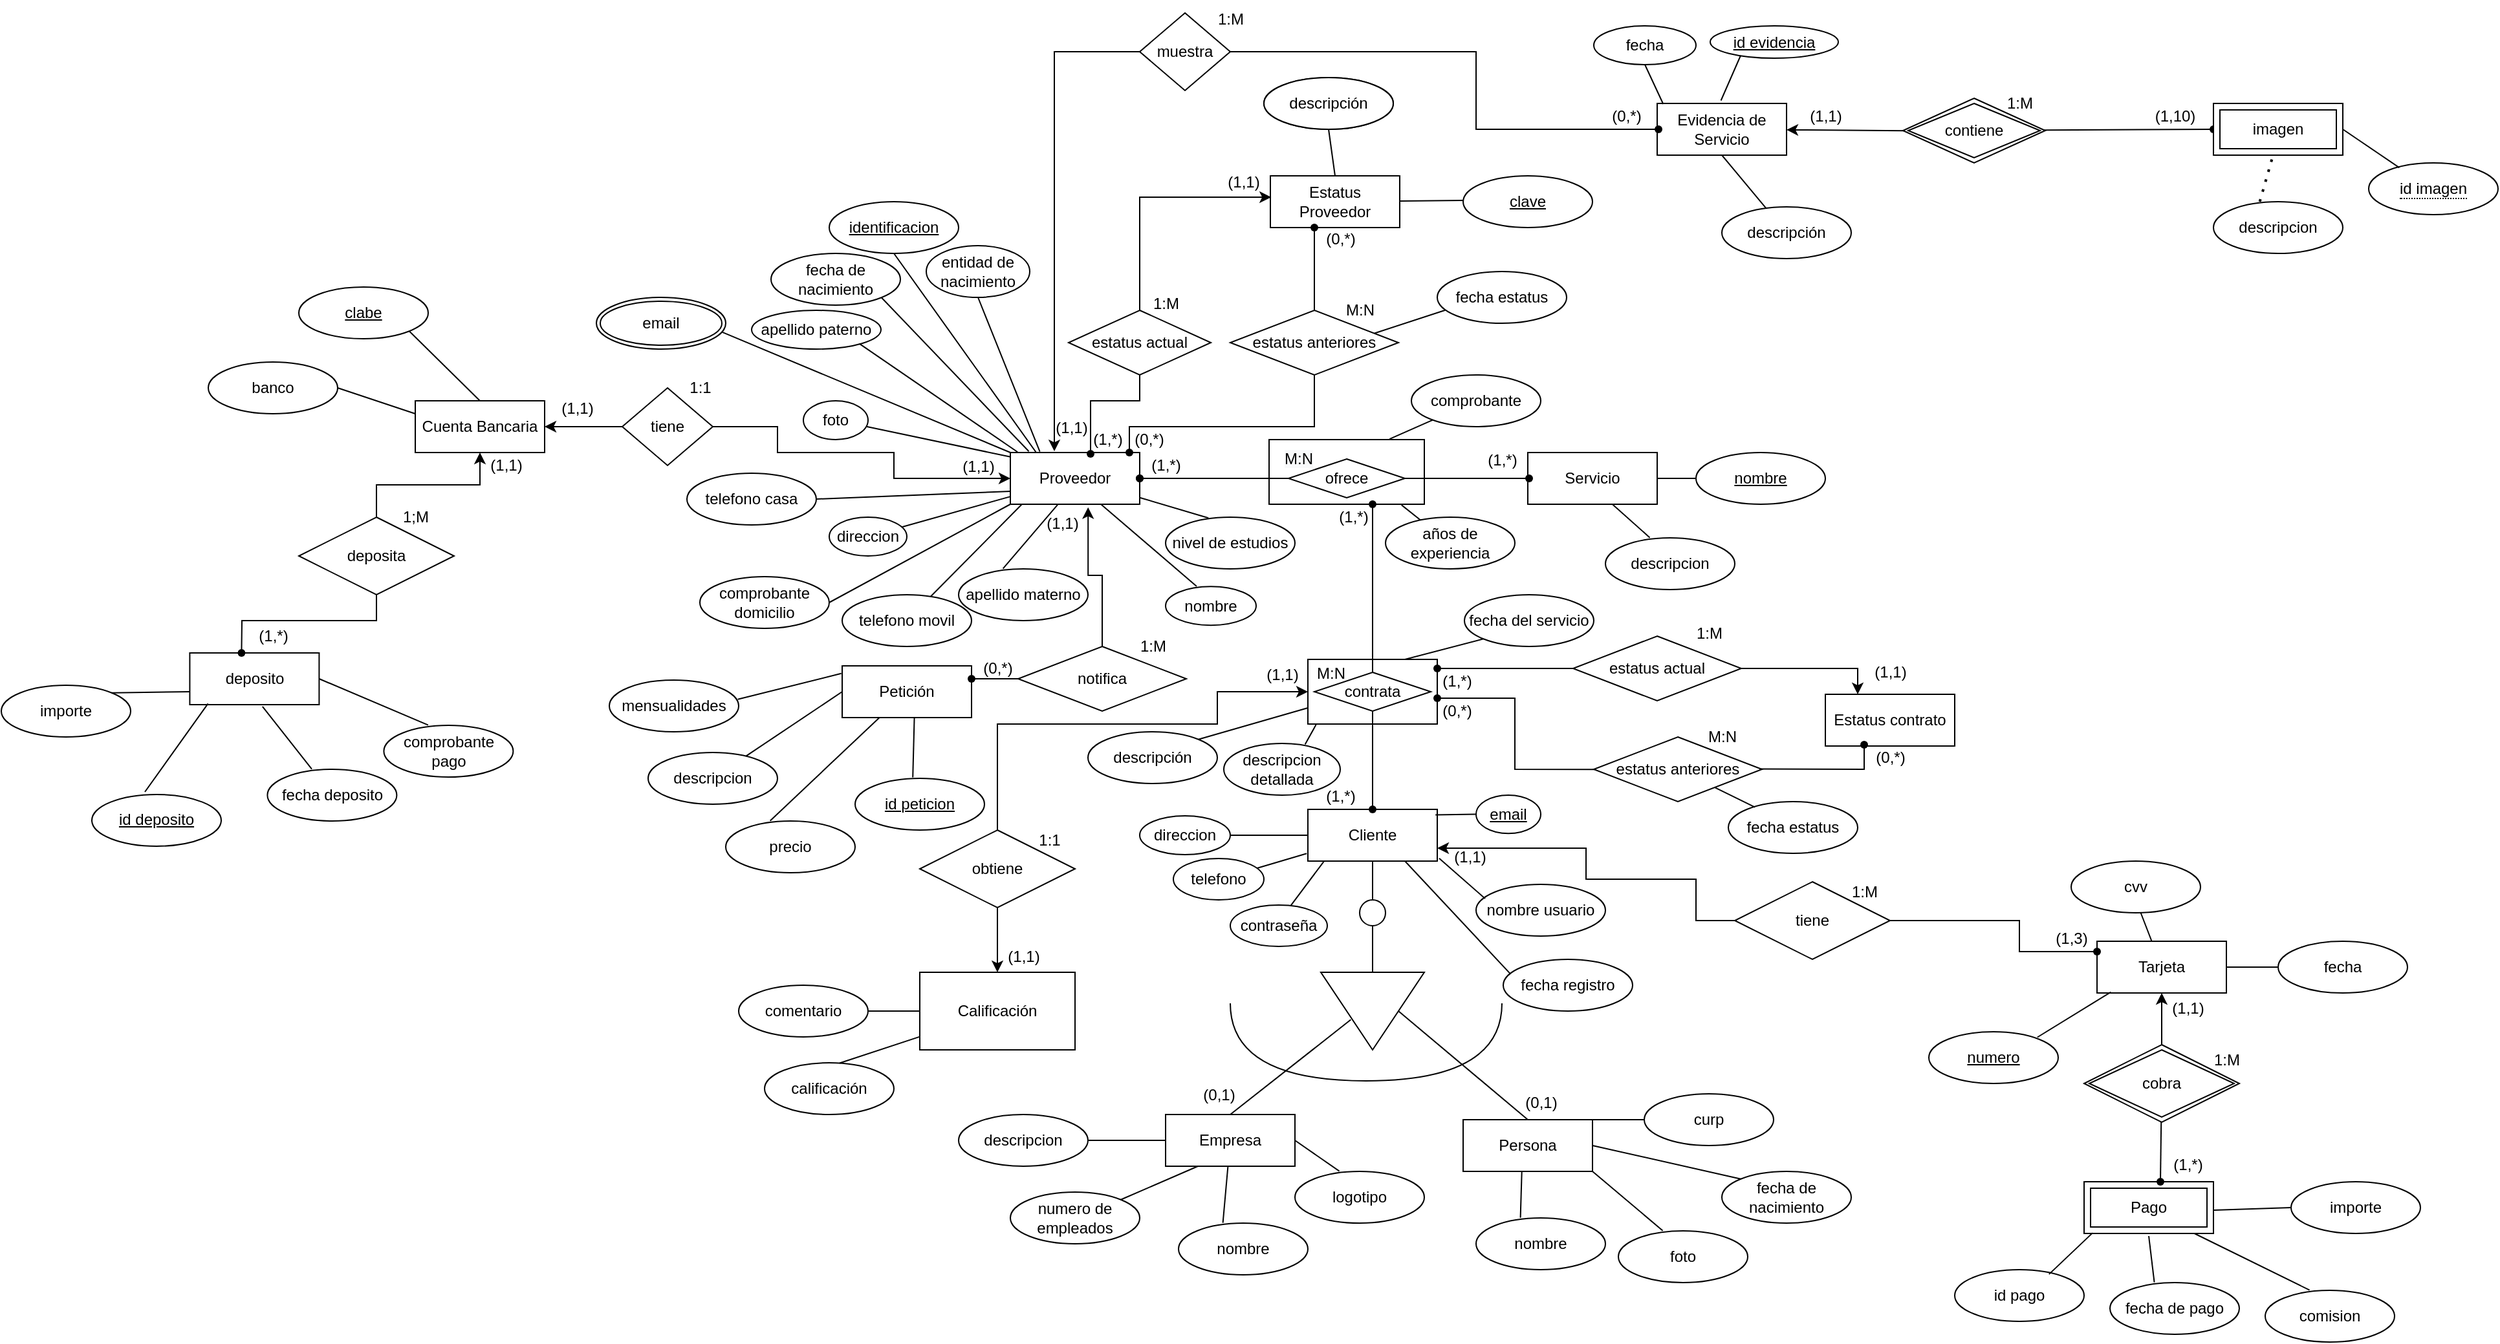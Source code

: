 <mxfile version="20.2.8" type="github">
  <diagram id="R2lEEEUBdFMjLlhIrx00" name="Page-1">
    <mxGraphModel dx="2245" dy="1793" grid="1" gridSize="10" guides="1" tooltips="1" connect="1" arrows="1" fold="1" page="1" pageScale="1" pageWidth="850" pageHeight="1100" math="0" shadow="0" extFonts="Permanent Marker^https://fonts.googleapis.com/css?family=Permanent+Marker">
      <root>
        <mxCell id="0" />
        <mxCell id="1" parent="0" />
        <mxCell id="towTpxmrkwQ8mGQO-9i9-72" value="" style="whiteSpace=wrap;html=1;align=center;" parent="1" vertex="1">
          <mxGeometry x="350" y="260" width="100" height="50" as="geometry" />
        </mxCell>
        <mxCell id="-Yp7aiIqVqqTGb4Fy1kx-112" value="" style="rounded=0;whiteSpace=wrap;html=1;" parent="1" vertex="1">
          <mxGeometry x="320" y="90" width="120" height="50" as="geometry" />
        </mxCell>
        <mxCell id="-Yp7aiIqVqqTGb4Fy1kx-1" value="Proveedor" style="whiteSpace=wrap;html=1;align=center;" parent="1" vertex="1">
          <mxGeometry x="120" y="100" width="100" height="40" as="geometry" />
        </mxCell>
        <mxCell id="-Yp7aiIqVqqTGb4Fy1kx-4" value="nombre" style="ellipse;whiteSpace=wrap;html=1;align=center;" parent="1" vertex="1">
          <mxGeometry x="240" y="203.6" width="70" height="30" as="geometry" />
        </mxCell>
        <mxCell id="-Yp7aiIqVqqTGb4Fy1kx-5" value="" style="endArrow=none;html=1;rounded=0;entryX=0.343;entryY=-0.004;entryDx=0;entryDy=0;entryPerimeter=0;exitX=0.903;exitY=1.06;exitDx=0;exitDy=0;exitPerimeter=0;" parent="1" target="-Yp7aiIqVqqTGb4Fy1kx-4" edge="1">
          <mxGeometry width="50" height="50" relative="1" as="geometry">
            <mxPoint x="190.0" y="140.0" as="sourcePoint" />
            <mxPoint x="360.7" y="205.6" as="targetPoint" />
          </mxGeometry>
        </mxCell>
        <mxCell id="-Yp7aiIqVqqTGb4Fy1kx-7" value="apellido paterno" style="ellipse;whiteSpace=wrap;html=1;align=center;" parent="1" vertex="1">
          <mxGeometry x="-80" y="-10" width="100" height="30" as="geometry" />
        </mxCell>
        <mxCell id="-Yp7aiIqVqqTGb4Fy1kx-8" value="" style="endArrow=none;html=1;rounded=0;entryX=0.833;entryY=0.861;entryDx=0;entryDy=0;exitX=0.056;exitY=-0.009;exitDx=0;exitDy=0;exitPerimeter=0;entryPerimeter=0;" parent="1" source="-Yp7aiIqVqqTGb4Fy1kx-1" target="-Yp7aiIqVqqTGb4Fy1kx-7" edge="1">
          <mxGeometry width="50" height="50" relative="1" as="geometry">
            <mxPoint x="325.364" y="97" as="sourcePoint" />
            <mxPoint x="451.0" y="165" as="targetPoint" />
          </mxGeometry>
        </mxCell>
        <mxCell id="-Yp7aiIqVqqTGb4Fy1kx-9" value="apellido materno" style="ellipse;whiteSpace=wrap;html=1;align=center;" parent="1" vertex="1">
          <mxGeometry x="80" y="190" width="100" height="40" as="geometry" />
        </mxCell>
        <mxCell id="-Yp7aiIqVqqTGb4Fy1kx-10" value="" style="endArrow=none;html=1;rounded=0;entryX=0.343;entryY=-0.004;entryDx=0;entryDy=0;entryPerimeter=0;exitX=0.366;exitY=1.007;exitDx=0;exitDy=0;exitPerimeter=0;" parent="1" source="-Yp7aiIqVqqTGb4Fy1kx-1" target="-Yp7aiIqVqqTGb4Fy1kx-9" edge="1">
          <mxGeometry width="50" height="50" relative="1" as="geometry">
            <mxPoint x="145.364" y="260" as="sourcePoint" />
            <mxPoint x="271.0" y="328" as="targetPoint" />
          </mxGeometry>
        </mxCell>
        <mxCell id="-Yp7aiIqVqqTGb4Fy1kx-13" value="foto" style="ellipse;whiteSpace=wrap;html=1;align=center;" parent="1" vertex="1">
          <mxGeometry x="-40" y="60" width="50" height="30" as="geometry" />
        </mxCell>
        <mxCell id="-Yp7aiIqVqqTGb4Fy1kx-14" value="" style="endArrow=none;html=1;rounded=0;exitX=0.991;exitY=0.242;exitDx=0;exitDy=0;exitPerimeter=0;" parent="1" source="Dsm9ZePdEMXEdHt7xIwz-32" target="-Yp7aiIqVqqTGb4Fy1kx-13" edge="1">
          <mxGeometry width="50" height="50" relative="1" as="geometry">
            <mxPoint x="35.364" y="20" as="sourcePoint" />
            <mxPoint x="70" y="80" as="targetPoint" />
          </mxGeometry>
        </mxCell>
        <mxCell id="-Yp7aiIqVqqTGb4Fy1kx-15" value="fecha de nacimiento" style="ellipse;whiteSpace=wrap;html=1;align=center;" parent="1" vertex="1">
          <mxGeometry x="-65" y="-54" width="100" height="40" as="geometry" />
        </mxCell>
        <mxCell id="-Yp7aiIqVqqTGb4Fy1kx-16" value="" style="endArrow=none;html=1;rounded=0;entryX=1;entryY=1;entryDx=0;entryDy=0;exitX=0.143;exitY=-0.022;exitDx=0;exitDy=0;exitPerimeter=0;" parent="1" source="-Yp7aiIqVqqTGb4Fy1kx-1" target="-Yp7aiIqVqqTGb4Fy1kx-15" edge="1">
          <mxGeometry width="50" height="50" relative="1" as="geometry">
            <mxPoint x="225.364" y="44" as="sourcePoint" />
            <mxPoint x="351.0" y="112" as="targetPoint" />
          </mxGeometry>
        </mxCell>
        <mxCell id="-Yp7aiIqVqqTGb4Fy1kx-17" value="entidad de nacimiento" style="ellipse;whiteSpace=wrap;html=1;align=center;" parent="1" vertex="1">
          <mxGeometry x="55" y="-60" width="80" height="40" as="geometry" />
        </mxCell>
        <mxCell id="-Yp7aiIqVqqTGb4Fy1kx-18" value="" style="endArrow=none;html=1;rounded=0;entryX=0.5;entryY=1;entryDx=0;entryDy=0;exitX=0.228;exitY=-0.016;exitDx=0;exitDy=0;exitPerimeter=0;" parent="1" source="-Yp7aiIqVqqTGb4Fy1kx-1" target="-Yp7aiIqVqqTGb4Fy1kx-17" edge="1">
          <mxGeometry width="50" height="50" relative="1" as="geometry">
            <mxPoint x="375.364" y="20" as="sourcePoint" />
            <mxPoint x="501" y="88" as="targetPoint" />
          </mxGeometry>
        </mxCell>
        <mxCell id="-Yp7aiIqVqqTGb4Fy1kx-19" value="direccion" style="ellipse;whiteSpace=wrap;html=1;align=center;" parent="1" vertex="1">
          <mxGeometry x="-20" y="150" width="60" height="30" as="geometry" />
        </mxCell>
        <mxCell id="-Yp7aiIqVqqTGb4Fy1kx-20" value="" style="endArrow=none;html=1;rounded=0;" parent="1" source="-Yp7aiIqVqqTGb4Fy1kx-1" target="-Yp7aiIqVqqTGb4Fy1kx-19" edge="1">
          <mxGeometry width="50" height="50" relative="1" as="geometry">
            <mxPoint x="15.364" y="140" as="sourcePoint" />
            <mxPoint x="141.0" y="208" as="targetPoint" />
          </mxGeometry>
        </mxCell>
        <mxCell id="-Yp7aiIqVqqTGb4Fy1kx-22" value="" style="endArrow=none;html=1;rounded=0;entryX=0.971;entryY=0.671;entryDx=0;entryDy=0;entryPerimeter=0;exitX=0;exitY=0;exitDx=0;exitDy=0;" parent="1" source="-Yp7aiIqVqqTGb4Fy1kx-1" target="Dsm9ZePdEMXEdHt7xIwz-3" edge="1">
          <mxGeometry width="50" height="50" relative="1" as="geometry">
            <mxPoint x="390" y="30" as="sourcePoint" />
            <mxPoint x="-107.45" y="3.69" as="targetPoint" />
          </mxGeometry>
        </mxCell>
        <mxCell id="-Yp7aiIqVqqTGb4Fy1kx-25" value="telefono casa" style="ellipse;whiteSpace=wrap;html=1;align=center;" parent="1" vertex="1">
          <mxGeometry x="-130" y="116" width="100" height="40" as="geometry" />
        </mxCell>
        <mxCell id="-Yp7aiIqVqqTGb4Fy1kx-26" value="" style="endArrow=none;html=1;rounded=0;entryX=1;entryY=0.5;entryDx=0;entryDy=0;exitX=0;exitY=0.75;exitDx=0;exitDy=0;" parent="1" source="-Yp7aiIqVqqTGb4Fy1kx-1" target="-Yp7aiIqVqqTGb4Fy1kx-25" edge="1">
          <mxGeometry width="50" height="50" relative="1" as="geometry">
            <mxPoint x="85.364" y="270" as="sourcePoint" />
            <mxPoint x="211.0" y="338" as="targetPoint" />
          </mxGeometry>
        </mxCell>
        <mxCell id="-Yp7aiIqVqqTGb4Fy1kx-27" value="telefono movil" style="ellipse;whiteSpace=wrap;html=1;align=center;" parent="1" vertex="1">
          <mxGeometry x="-10" y="210" width="100" height="40" as="geometry" />
        </mxCell>
        <mxCell id="-Yp7aiIqVqqTGb4Fy1kx-28" value="" style="endArrow=none;html=1;rounded=0;exitX=0.087;exitY=1.007;exitDx=0;exitDy=0;exitPerimeter=0;" parent="1" source="-Yp7aiIqVqqTGb4Fy1kx-1" target="-Yp7aiIqVqqTGb4Fy1kx-27" edge="1">
          <mxGeometry width="50" height="50" relative="1" as="geometry">
            <mxPoint x="205.364" y="270" as="sourcePoint" />
            <mxPoint x="331.0" y="338" as="targetPoint" />
          </mxGeometry>
        </mxCell>
        <mxCell id="-Yp7aiIqVqqTGb4Fy1kx-30" value="" style="endArrow=none;html=1;rounded=0;entryX=0.331;entryY=0.016;entryDx=0;entryDy=0;entryPerimeter=0;" parent="1" source="-Yp7aiIqVqqTGb4Fy1kx-1" target="Dsm9ZePdEMXEdHt7xIwz-5" edge="1">
          <mxGeometry width="50" height="50" relative="1" as="geometry">
            <mxPoint x="325.364" y="240" as="sourcePoint" />
            <mxPoint x="271.72" y="162.76" as="targetPoint" />
          </mxGeometry>
        </mxCell>
        <mxCell id="-Yp7aiIqVqqTGb4Fy1kx-31" value="Servicio" style="whiteSpace=wrap;html=1;align=center;" parent="1" vertex="1">
          <mxGeometry x="520" y="100" width="100" height="40" as="geometry" />
        </mxCell>
        <mxCell id="-Yp7aiIqVqqTGb4Fy1kx-33" value="ofrece" style="shape=rhombus;perimeter=rhombusPerimeter;whiteSpace=wrap;html=1;align=center;" parent="1" vertex="1">
          <mxGeometry x="335" y="105" width="90" height="30" as="geometry" />
        </mxCell>
        <mxCell id="-Yp7aiIqVqqTGb4Fy1kx-35" value="&lt;span style=&quot;color: rgb(0, 0, 0); font-family: helvetica; font-size: 12px; font-style: normal; font-weight: 400; letter-spacing: normal; text-align: center; text-indent: 0px; text-transform: none; word-spacing: 0px; background-color: rgb(248, 249, 250); display: inline; float: none;&quot;&gt;M:N&lt;/span&gt;" style="text;whiteSpace=wrap;html=1;" parent="1" vertex="1">
          <mxGeometry x="330" y="91" width="50" height="30" as="geometry" />
        </mxCell>
        <mxCell id="-Yp7aiIqVqqTGb4Fy1kx-36" value="(1,*)" style="text;html=1;align=center;verticalAlign=middle;resizable=0;points=[];autosize=1;strokeColor=none;fillColor=none;" parent="1" vertex="1">
          <mxGeometry x="480" y="96" width="40" height="20" as="geometry" />
        </mxCell>
        <mxCell id="-Yp7aiIqVqqTGb4Fy1kx-39" value="años de experiencia" style="ellipse;whiteSpace=wrap;html=1;align=center;" parent="1" vertex="1">
          <mxGeometry x="410" y="150" width="100" height="40" as="geometry" />
        </mxCell>
        <mxCell id="-Yp7aiIqVqqTGb4Fy1kx-40" value="" style="endArrow=none;html=1;rounded=0;exitX=0.853;exitY=1.011;exitDx=0;exitDy=0;exitPerimeter=0;" parent="1" source="-Yp7aiIqVqqTGb4Fy1kx-112" target="-Yp7aiIqVqqTGb4Fy1kx-39" edge="1">
          <mxGeometry width="50" height="50" relative="1" as="geometry">
            <mxPoint x="745.364" y="100" as="sourcePoint" />
            <mxPoint x="871" y="168" as="targetPoint" />
          </mxGeometry>
        </mxCell>
        <mxCell id="-Yp7aiIqVqqTGb4Fy1kx-41" value="comprobante" style="ellipse;whiteSpace=wrap;html=1;align=center;" parent="1" vertex="1">
          <mxGeometry x="430" y="40" width="100" height="40" as="geometry" />
        </mxCell>
        <mxCell id="-Yp7aiIqVqqTGb4Fy1kx-42" value="" style="endArrow=none;html=1;rounded=0;exitX=0.776;exitY=-0.008;exitDx=0;exitDy=0;exitPerimeter=0;" parent="1" target="-Yp7aiIqVqqTGb4Fy1kx-41" edge="1" source="-Yp7aiIqVqqTGb4Fy1kx-112">
          <mxGeometry width="50" height="50" relative="1" as="geometry">
            <mxPoint x="400" y="110" as="sourcePoint" />
            <mxPoint x="851" y="233.6" as="targetPoint" />
          </mxGeometry>
        </mxCell>
        <mxCell id="-Yp7aiIqVqqTGb4Fy1kx-50" value="" style="endArrow=none;html=1;startArrow=none;rounded=0;exitX=0;exitY=0.5;exitDx=0;exitDy=0;" parent="1" source="-Yp7aiIqVqqTGb4Fy1kx-33" target="-Yp7aiIqVqqTGb4Fy1kx-51" edge="1">
          <mxGeometry width="50" height="50" relative="1" as="geometry">
            <mxPoint x="448" y="140" as="sourcePoint" />
            <mxPoint x="378" y="175" as="targetPoint" />
          </mxGeometry>
        </mxCell>
        <mxCell id="-Yp7aiIqVqqTGb4Fy1kx-51" value="" style="shape=waypoint;sketch=0;fillStyle=solid;size=6;pointerEvents=1;points=[];fillColor=none;resizable=0;rotatable=0;perimeter=centerPerimeter;snapToPoint=1;shadow=0;" parent="1" vertex="1">
          <mxGeometry x="200" y="100" width="40" height="40" as="geometry" />
        </mxCell>
        <mxCell id="-Yp7aiIqVqqTGb4Fy1kx-52" value="" style="endArrow=none;html=1;startArrow=none;rounded=0;exitX=1;exitY=0.5;exitDx=0;exitDy=0;" parent="1" target="-Yp7aiIqVqqTGb4Fy1kx-53" edge="1">
          <mxGeometry width="50" height="50" relative="1" as="geometry">
            <mxPoint x="424" y="120" as="sourcePoint" />
            <mxPoint x="529" y="120" as="targetPoint" />
          </mxGeometry>
        </mxCell>
        <mxCell id="-Yp7aiIqVqqTGb4Fy1kx-53" value="" style="shape=waypoint;sketch=0;fillStyle=solid;size=6;pointerEvents=1;points=[];fillColor=none;resizable=0;rotatable=0;perimeter=centerPerimeter;snapToPoint=1;shadow=0;" parent="1" vertex="1">
          <mxGeometry x="501" y="100" width="40" height="40" as="geometry" />
        </mxCell>
        <mxCell id="-Yp7aiIqVqqTGb4Fy1kx-55" value="(1,*)" style="text;html=1;align=center;verticalAlign=middle;resizable=0;points=[];autosize=1;strokeColor=none;fillColor=none;" parent="1" vertex="1">
          <mxGeometry x="220" y="100" width="40" height="20" as="geometry" />
        </mxCell>
        <mxCell id="-Yp7aiIqVqqTGb4Fy1kx-56" value="Cuenta Bancaria" style="whiteSpace=wrap;html=1;align=center;" parent="1" vertex="1">
          <mxGeometry x="-340" y="60" width="100" height="40" as="geometry" />
        </mxCell>
        <mxCell id="-Yp7aiIqVqqTGb4Fy1kx-59" value="&lt;u&gt;clabe&lt;/u&gt;" style="ellipse;whiteSpace=wrap;html=1;align=center;" parent="1" vertex="1">
          <mxGeometry x="-430" y="-28" width="100" height="40" as="geometry" />
        </mxCell>
        <mxCell id="-Yp7aiIqVqqTGb4Fy1kx-60" value="" style="endArrow=none;html=1;rounded=0;entryX=1;entryY=1;entryDx=0;entryDy=0;exitX=0.5;exitY=0;exitDx=0;exitDy=0;" parent="1" source="-Yp7aiIqVqqTGb4Fy1kx-56" target="-Yp7aiIqVqqTGb4Fy1kx-59" edge="1">
          <mxGeometry width="50" height="50" relative="1" as="geometry">
            <mxPoint x="-270" y="42" as="sourcePoint" />
            <mxPoint x="-89.0" y="110" as="targetPoint" />
          </mxGeometry>
        </mxCell>
        <mxCell id="-Yp7aiIqVqqTGb4Fy1kx-61" value="banco" style="ellipse;whiteSpace=wrap;html=1;align=center;" parent="1" vertex="1">
          <mxGeometry x="-500" y="30" width="100" height="40" as="geometry" />
        </mxCell>
        <mxCell id="-Yp7aiIqVqqTGb4Fy1kx-62" value="" style="endArrow=none;html=1;rounded=0;entryX=1;entryY=0.5;entryDx=0;entryDy=0;exitX=0;exitY=0.25;exitDx=0;exitDy=0;" parent="1" source="-Yp7aiIqVqqTGb4Fy1kx-56" target="-Yp7aiIqVqqTGb4Fy1kx-61" edge="1">
          <mxGeometry width="50" height="50" relative="1" as="geometry">
            <mxPoint x="-374.636" y="62" as="sourcePoint" />
            <mxPoint x="-395" y="52" as="targetPoint" />
          </mxGeometry>
        </mxCell>
        <mxCell id="-Yp7aiIqVqqTGb4Fy1kx-64" value="Cliente" style="whiteSpace=wrap;html=1;align=center;" parent="1" vertex="1">
          <mxGeometry x="350" y="376" width="100" height="40" as="geometry" />
        </mxCell>
        <mxCell id="-Yp7aiIqVqqTGb4Fy1kx-63" value="Estatus Proveedor" style="whiteSpace=wrap;html=1;align=center;" parent="1" vertex="1">
          <mxGeometry x="321" y="-114" width="100" height="40" as="geometry" />
        </mxCell>
        <mxCell id="-Yp7aiIqVqqTGb4Fy1kx-65" value="fecha registro" style="ellipse;whiteSpace=wrap;html=1;align=center;" parent="1" vertex="1">
          <mxGeometry x="501" y="492" width="100" height="40" as="geometry" />
        </mxCell>
        <mxCell id="-Yp7aiIqVqqTGb4Fy1kx-66" value="" style="endArrow=none;html=1;rounded=0;exitX=0.75;exitY=1;exitDx=0;exitDy=0;entryX=0.055;entryY=0.279;entryDx=0;entryDy=0;entryPerimeter=0;" parent="1" source="-Yp7aiIqVqqTGb4Fy1kx-64" target="-Yp7aiIqVqqTGb4Fy1kx-65" edge="1">
          <mxGeometry width="50" height="50" relative="1" as="geometry">
            <mxPoint x="415.364" y="486" as="sourcePoint" />
            <mxPoint x="510" y="476" as="targetPoint" />
          </mxGeometry>
        </mxCell>
        <mxCell id="-Yp7aiIqVqqTGb4Fy1kx-67" value="nombre usuario" style="ellipse;whiteSpace=wrap;html=1;align=center;" parent="1" vertex="1">
          <mxGeometry x="480" y="434" width="100" height="40" as="geometry" />
        </mxCell>
        <mxCell id="-Yp7aiIqVqqTGb4Fy1kx-68" value="" style="endArrow=none;html=1;rounded=0;entryX=0.07;entryY=0.275;entryDx=0;entryDy=0;entryPerimeter=0;exitX=1.015;exitY=0.948;exitDx=0;exitDy=0;exitPerimeter=0;" parent="1" source="-Yp7aiIqVqqTGb4Fy1kx-64" target="-Yp7aiIqVqqTGb4Fy1kx-67" edge="1">
          <mxGeometry width="50" height="50" relative="1" as="geometry">
            <mxPoint x="505.364" y="456" as="sourcePoint" />
            <mxPoint x="631" y="524" as="targetPoint" />
          </mxGeometry>
        </mxCell>
        <mxCell id="-Yp7aiIqVqqTGb4Fy1kx-69" value="contraseña" style="ellipse;whiteSpace=wrap;html=1;align=center;" parent="1" vertex="1">
          <mxGeometry x="290" y="450" width="75" height="32" as="geometry" />
        </mxCell>
        <mxCell id="-Yp7aiIqVqqTGb4Fy1kx-71" value="&lt;u&gt;email&lt;/u&gt;" style="ellipse;whiteSpace=wrap;html=1;align=center;" parent="1" vertex="1">
          <mxGeometry x="480" y="365" width="50" height="29.6" as="geometry" />
        </mxCell>
        <mxCell id="-Yp7aiIqVqqTGb4Fy1kx-70" value="" style="endArrow=none;html=1;rounded=0;exitX=0.128;exitY=0.992;exitDx=0;exitDy=0;exitPerimeter=0;entryX=0.622;entryY=0.017;entryDx=0;entryDy=0;entryPerimeter=0;" parent="1" source="-Yp7aiIqVqqTGb4Fy1kx-64" target="-Yp7aiIqVqqTGb4Fy1kx-69" edge="1">
          <mxGeometry width="50" height="50" relative="1" as="geometry">
            <mxPoint x="515.364" y="466" as="sourcePoint" />
            <mxPoint x="641" y="534" as="targetPoint" />
          </mxGeometry>
        </mxCell>
        <mxCell id="-Yp7aiIqVqqTGb4Fy1kx-72" value="" style="endArrow=none;html=1;rounded=0;entryX=0;entryY=0.5;entryDx=0;entryDy=0;exitX=0.986;exitY=0.105;exitDx=0;exitDy=0;exitPerimeter=0;" parent="1" source="-Yp7aiIqVqqTGb4Fy1kx-64" target="-Yp7aiIqVqqTGb4Fy1kx-71" edge="1">
          <mxGeometry width="50" height="50" relative="1" as="geometry">
            <mxPoint x="595.364" y="406" as="sourcePoint" />
            <mxPoint x="721" y="474" as="targetPoint" />
          </mxGeometry>
        </mxCell>
        <mxCell id="-Yp7aiIqVqqTGb4Fy1kx-73" value="telefono" style="ellipse;whiteSpace=wrap;html=1;align=center;" parent="1" vertex="1">
          <mxGeometry x="246" y="414" width="70" height="32" as="geometry" />
        </mxCell>
        <mxCell id="-Yp7aiIqVqqTGb4Fy1kx-74" value="" style="endArrow=none;html=1;rounded=0;exitX=-0.009;exitY=0.854;exitDx=0;exitDy=0;exitPerimeter=0;" parent="1" source="-Yp7aiIqVqqTGb4Fy1kx-64" target="-Yp7aiIqVqqTGb4Fy1kx-73" edge="1">
          <mxGeometry width="50" height="50" relative="1" as="geometry">
            <mxPoint x="305.364" y="390" as="sourcePoint" />
            <mxPoint x="431.0" y="458" as="targetPoint" />
          </mxGeometry>
        </mxCell>
        <mxCell id="-Yp7aiIqVqqTGb4Fy1kx-75" value="direccion" style="ellipse;whiteSpace=wrap;html=1;align=center;" parent="1" vertex="1">
          <mxGeometry x="220" y="381" width="70" height="30" as="geometry" />
        </mxCell>
        <mxCell id="-Yp7aiIqVqqTGb4Fy1kx-76" value="" style="endArrow=none;html=1;rounded=0;" parent="1" source="-Yp7aiIqVqqTGb4Fy1kx-64" target="-Yp7aiIqVqqTGb4Fy1kx-75" edge="1">
          <mxGeometry width="50" height="50" relative="1" as="geometry">
            <mxPoint x="385.364" y="358" as="sourcePoint" />
            <mxPoint x="511.0" y="426" as="targetPoint" />
          </mxGeometry>
        </mxCell>
        <mxCell id="-Yp7aiIqVqqTGb4Fy1kx-77" value="Empresa" style="whiteSpace=wrap;html=1;align=center;" parent="1" vertex="1">
          <mxGeometry x="240" y="612" width="100" height="40" as="geometry" />
        </mxCell>
        <mxCell id="-Yp7aiIqVqqTGb4Fy1kx-78" value="Persona" style="whiteSpace=wrap;html=1;align=center;" parent="1" vertex="1">
          <mxGeometry x="470" y="616" width="100" height="40" as="geometry" />
        </mxCell>
        <mxCell id="-Yp7aiIqVqqTGb4Fy1kx-79" value="descripcion" style="ellipse;whiteSpace=wrap;html=1;align=center;" parent="1" vertex="1">
          <mxGeometry x="80" y="612" width="100" height="40" as="geometry" />
        </mxCell>
        <mxCell id="-Yp7aiIqVqqTGb4Fy1kx-80" value="" style="endArrow=none;html=1;rounded=0;entryX=1;entryY=0.5;entryDx=0;entryDy=0;exitX=0;exitY=0.5;exitDx=0;exitDy=0;" parent="1" source="-Yp7aiIqVqqTGb4Fy1kx-77" target="-Yp7aiIqVqqTGb4Fy1kx-79" edge="1">
          <mxGeometry width="50" height="50" relative="1" as="geometry">
            <mxPoint x="175.364" y="616" as="sourcePoint" />
            <mxPoint x="301.0" y="684" as="targetPoint" />
          </mxGeometry>
        </mxCell>
        <mxCell id="-Yp7aiIqVqqTGb4Fy1kx-81" value="nombre" style="ellipse;whiteSpace=wrap;html=1;align=center;" parent="1" vertex="1">
          <mxGeometry x="250" y="696" width="100" height="40" as="geometry" />
        </mxCell>
        <mxCell id="-Yp7aiIqVqqTGb4Fy1kx-82" value="" style="endArrow=none;html=1;rounded=0;entryX=0.343;entryY=-0.004;entryDx=0;entryDy=0;entryPerimeter=0;" parent="1" source="-Yp7aiIqVqqTGb4Fy1kx-77" target="-Yp7aiIqVqqTGb4Fy1kx-81" edge="1">
          <mxGeometry width="50" height="50" relative="1" as="geometry">
            <mxPoint x="290" y="646" as="sourcePoint" />
            <mxPoint x="411.0" y="724" as="targetPoint" />
          </mxGeometry>
        </mxCell>
        <mxCell id="-Yp7aiIqVqqTGb4Fy1kx-83" value="logotipo" style="ellipse;whiteSpace=wrap;html=1;align=center;" parent="1" vertex="1">
          <mxGeometry x="340" y="656" width="100" height="40" as="geometry" />
        </mxCell>
        <mxCell id="-Yp7aiIqVqqTGb4Fy1kx-84" value="" style="endArrow=none;html=1;rounded=0;entryX=0.343;entryY=-0.004;entryDx=0;entryDy=0;entryPerimeter=0;exitX=1;exitY=0.5;exitDx=0;exitDy=0;" parent="1" source="-Yp7aiIqVqqTGb4Fy1kx-77" target="-Yp7aiIqVqqTGb4Fy1kx-83" edge="1">
          <mxGeometry width="50" height="50" relative="1" as="geometry">
            <mxPoint x="375.364" y="636" as="sourcePoint" />
            <mxPoint x="501.0" y="704" as="targetPoint" />
          </mxGeometry>
        </mxCell>
        <mxCell id="-Yp7aiIqVqqTGb4Fy1kx-85" value="numero de empleados" style="ellipse;whiteSpace=wrap;html=1;align=center;" parent="1" vertex="1">
          <mxGeometry x="120" y="672" width="100" height="40" as="geometry" />
        </mxCell>
        <mxCell id="-Yp7aiIqVqqTGb4Fy1kx-86" value="" style="endArrow=none;html=1;rounded=0;entryX=1;entryY=0;entryDx=0;entryDy=0;exitX=0.25;exitY=1;exitDx=0;exitDy=0;" parent="1" source="-Yp7aiIqVqqTGb4Fy1kx-77" target="-Yp7aiIqVqqTGb4Fy1kx-85" edge="1">
          <mxGeometry width="50" height="50" relative="1" as="geometry">
            <mxPoint x="125.364" y="712" as="sourcePoint" />
            <mxPoint x="251.0" y="780" as="targetPoint" />
          </mxGeometry>
        </mxCell>
        <mxCell id="-Yp7aiIqVqqTGb4Fy1kx-87" value="nombre" style="ellipse;whiteSpace=wrap;html=1;align=center;" parent="1" vertex="1">
          <mxGeometry x="480" y="692" width="100" height="40" as="geometry" />
        </mxCell>
        <mxCell id="-Yp7aiIqVqqTGb4Fy1kx-88" value="" style="endArrow=none;html=1;rounded=0;entryX=0.343;entryY=-0.004;entryDx=0;entryDy=0;entryPerimeter=0;" parent="1" target="-Yp7aiIqVqqTGb4Fy1kx-87" edge="1">
          <mxGeometry width="50" height="50" relative="1" as="geometry">
            <mxPoint x="515.364" y="656" as="sourcePoint" />
            <mxPoint x="641" y="724" as="targetPoint" />
          </mxGeometry>
        </mxCell>
        <mxCell id="-Yp7aiIqVqqTGb4Fy1kx-89" value="foto" style="ellipse;whiteSpace=wrap;html=1;align=center;" parent="1" vertex="1">
          <mxGeometry x="590" y="702" width="100" height="40" as="geometry" />
        </mxCell>
        <mxCell id="-Yp7aiIqVqqTGb4Fy1kx-90" value="" style="endArrow=none;html=1;rounded=0;entryX=0.343;entryY=-0.004;entryDx=0;entryDy=0;entryPerimeter=0;" parent="1" target="-Yp7aiIqVqqTGb4Fy1kx-89" edge="1">
          <mxGeometry width="50" height="50" relative="1" as="geometry">
            <mxPoint x="570" y="656" as="sourcePoint" />
            <mxPoint x="721" y="714" as="targetPoint" />
          </mxGeometry>
        </mxCell>
        <mxCell id="-Yp7aiIqVqqTGb4Fy1kx-91" value="fecha de nacimiento" style="ellipse;whiteSpace=wrap;html=1;align=center;" parent="1" vertex="1">
          <mxGeometry x="670" y="656" width="100" height="40" as="geometry" />
        </mxCell>
        <mxCell id="-Yp7aiIqVqqTGb4Fy1kx-92" value="" style="endArrow=none;html=1;rounded=0;entryX=0;entryY=0;entryDx=0;entryDy=0;exitX=1;exitY=0.5;exitDx=0;exitDy=0;" parent="1" source="-Yp7aiIqVqqTGb4Fy1kx-78" target="-Yp7aiIqVqqTGb4Fy1kx-91" edge="1">
          <mxGeometry width="50" height="50" relative="1" as="geometry">
            <mxPoint x="475.364" y="636" as="sourcePoint" />
            <mxPoint x="601" y="704" as="targetPoint" />
          </mxGeometry>
        </mxCell>
        <mxCell id="-Yp7aiIqVqqTGb4Fy1kx-93" value="curp" style="ellipse;whiteSpace=wrap;html=1;align=center;" parent="1" vertex="1">
          <mxGeometry x="610" y="596" width="100" height="40" as="geometry" />
        </mxCell>
        <mxCell id="-Yp7aiIqVqqTGb4Fy1kx-94" value="" style="endArrow=none;html=1;rounded=0;exitX=1;exitY=0;exitDx=0;exitDy=0;" parent="1" source="-Yp7aiIqVqqTGb4Fy1kx-78" target="-Yp7aiIqVqqTGb4Fy1kx-93" edge="1">
          <mxGeometry width="50" height="50" relative="1" as="geometry">
            <mxPoint x="475.364" y="636" as="sourcePoint" />
            <mxPoint x="601" y="704" as="targetPoint" />
          </mxGeometry>
        </mxCell>
        <mxCell id="-Yp7aiIqVqqTGb4Fy1kx-95" value="Evidencia de Servicio" style="whiteSpace=wrap;html=1;align=center;" parent="1" vertex="1">
          <mxGeometry x="620" y="-170" width="100" height="40" as="geometry" />
        </mxCell>
        <mxCell id="-Yp7aiIqVqqTGb4Fy1kx-96" value="descripción" style="ellipse;whiteSpace=wrap;html=1;align=center;" parent="1" vertex="1">
          <mxGeometry x="670" y="-90" width="100" height="40" as="geometry" />
        </mxCell>
        <mxCell id="-Yp7aiIqVqqTGb4Fy1kx-97" value="" style="endArrow=none;html=1;rounded=0;exitX=0.5;exitY=1;exitDx=0;exitDy=0;" parent="1" source="-Yp7aiIqVqqTGb4Fy1kx-95" target="-Yp7aiIqVqqTGb4Fy1kx-96" edge="1">
          <mxGeometry width="50" height="50" relative="1" as="geometry">
            <mxPoint x="535.364" y="-180" as="sourcePoint" />
            <mxPoint x="661" y="-112" as="targetPoint" />
          </mxGeometry>
        </mxCell>
        <mxCell id="-Yp7aiIqVqqTGb4Fy1kx-98" value="fecha" style="ellipse;whiteSpace=wrap;html=1;align=center;" parent="1" vertex="1">
          <mxGeometry x="571" y="-230" width="79" height="30" as="geometry" />
        </mxCell>
        <mxCell id="-Yp7aiIqVqqTGb4Fy1kx-99" value="" style="endArrow=none;html=1;rounded=0;entryX=0.5;entryY=1;entryDx=0;entryDy=0;exitX=0.047;exitY=0.013;exitDx=0;exitDy=0;exitPerimeter=0;" parent="1" source="-Yp7aiIqVqqTGb4Fy1kx-95" target="-Yp7aiIqVqqTGb4Fy1kx-98" edge="1">
          <mxGeometry width="50" height="50" relative="1" as="geometry">
            <mxPoint x="675.364" y="-90" as="sourcePoint" />
            <mxPoint x="801" y="-22" as="targetPoint" />
          </mxGeometry>
        </mxCell>
        <mxCell id="-Yp7aiIqVqqTGb4Fy1kx-101" value="descripcion" style="ellipse;whiteSpace=wrap;html=1;align=center;" parent="1" vertex="1">
          <mxGeometry x="1050" y="-94" width="100" height="40" as="geometry" />
        </mxCell>
        <mxCell id="-Yp7aiIqVqqTGb4Fy1kx-105" value="contrata" style="shape=rhombus;perimeter=rhombusPerimeter;whiteSpace=wrap;html=1;align=center;" parent="1" vertex="1">
          <mxGeometry x="355" y="270" width="90" height="30" as="geometry" />
        </mxCell>
        <mxCell id="-Yp7aiIqVqqTGb4Fy1kx-107" value="M:N" style="text;whiteSpace=wrap;html=1;" parent="1" vertex="1">
          <mxGeometry x="355" y="257" width="50" height="30" as="geometry" />
        </mxCell>
        <mxCell id="-Yp7aiIqVqqTGb4Fy1kx-108" value="(1,3)" style="text;html=1;align=center;verticalAlign=middle;resizable=0;points=[];autosize=1;strokeColor=none;fillColor=none;" parent="1" vertex="1">
          <mxGeometry x="915" y="461" width="50" height="30" as="geometry" />
        </mxCell>
        <mxCell id="-Yp7aiIqVqqTGb4Fy1kx-109" value="(1,*)" style="text;html=1;align=center;verticalAlign=middle;resizable=0;points=[];autosize=1;strokeColor=none;fillColor=none;" parent="1" vertex="1">
          <mxGeometry x="360" y="135" width="50" height="30" as="geometry" />
        </mxCell>
        <mxCell id="-Yp7aiIqVqqTGb4Fy1kx-110" value="fecha del servicio" style="ellipse;whiteSpace=wrap;html=1;align=center;" parent="1" vertex="1">
          <mxGeometry x="471" y="210" width="100" height="40" as="geometry" />
        </mxCell>
        <mxCell id="-Yp7aiIqVqqTGb4Fy1kx-111" value="" style="endArrow=none;html=1;rounded=0;entryX=0;entryY=1;entryDx=0;entryDy=0;exitX=0.75;exitY=0;exitDx=0;exitDy=0;" parent="1" source="towTpxmrkwQ8mGQO-9i9-72" target="-Yp7aiIqVqqTGb4Fy1kx-110" edge="1">
          <mxGeometry width="50" height="50" relative="1" as="geometry">
            <mxPoint x="705.364" y="252" as="sourcePoint" />
            <mxPoint x="831" y="320" as="targetPoint" />
          </mxGeometry>
        </mxCell>
        <mxCell id="-Yp7aiIqVqqTGb4Fy1kx-115" value="descripción" style="ellipse;whiteSpace=wrap;html=1;align=center;" parent="1" vertex="1">
          <mxGeometry x="180" y="316" width="100" height="40" as="geometry" />
        </mxCell>
        <mxCell id="-Yp7aiIqVqqTGb4Fy1kx-116" value="" style="endArrow=none;html=1;rounded=0;entryX=1;entryY=0;entryDx=0;entryDy=0;exitX=0;exitY=0.75;exitDx=0;exitDy=0;" parent="1" source="towTpxmrkwQ8mGQO-9i9-72" target="-Yp7aiIqVqqTGb4Fy1kx-115" edge="1">
          <mxGeometry width="50" height="50" relative="1" as="geometry">
            <mxPoint x="715.364" y="366" as="sourcePoint" />
            <mxPoint x="841" y="434" as="targetPoint" />
          </mxGeometry>
        </mxCell>
        <mxCell id="-Yp7aiIqVqqTGb4Fy1kx-119" value="descripcion detallada" style="ellipse;whiteSpace=wrap;html=1;align=center;" parent="1" vertex="1">
          <mxGeometry x="285" y="325" width="90" height="40" as="geometry" />
        </mxCell>
        <mxCell id="-Yp7aiIqVqqTGb4Fy1kx-120" value="" style="endArrow=none;html=1;rounded=0;entryX=0.698;entryY=0.019;entryDx=0;entryDy=0;exitX=0.063;exitY=1.01;exitDx=0;exitDy=0;exitPerimeter=0;entryPerimeter=0;" parent="1" source="towTpxmrkwQ8mGQO-9i9-72" target="-Yp7aiIqVqqTGb4Fy1kx-119" edge="1">
          <mxGeometry width="50" height="50" relative="1" as="geometry">
            <mxPoint x="785.364" y="224" as="sourcePoint" />
            <mxPoint x="911" y="292" as="targetPoint" />
          </mxGeometry>
        </mxCell>
        <mxCell id="-Yp7aiIqVqqTGb4Fy1kx-121" value="Estatus contrato" style="whiteSpace=wrap;html=1;align=center;" parent="1" vertex="1">
          <mxGeometry x="750" y="287" width="100" height="40" as="geometry" />
        </mxCell>
        <mxCell id="-Yp7aiIqVqqTGb4Fy1kx-125" value="precio" style="ellipse;whiteSpace=wrap;html=1;align=center;" parent="1" vertex="1">
          <mxGeometry x="-100" y="385" width="100" height="40" as="geometry" />
        </mxCell>
        <mxCell id="-Yp7aiIqVqqTGb4Fy1kx-126" value="" style="endArrow=none;html=1;rounded=0;entryX=0.343;entryY=-0.004;entryDx=0;entryDy=0;entryPerimeter=0;" parent="1" source="towTpxmrkwQ8mGQO-9i9-81" target="-Yp7aiIqVqqTGb4Fy1kx-125" edge="1">
          <mxGeometry width="50" height="50" relative="1" as="geometry">
            <mxPoint x="1265.364" y="270" as="sourcePoint" />
            <mxPoint x="1391" y="338" as="targetPoint" />
          </mxGeometry>
        </mxCell>
        <mxCell id="-Yp7aiIqVqqTGb4Fy1kx-127" value="descripcion" style="ellipse;whiteSpace=wrap;html=1;align=center;" parent="1" vertex="1">
          <mxGeometry x="-160" y="332" width="100" height="40" as="geometry" />
        </mxCell>
        <mxCell id="-Yp7aiIqVqqTGb4Fy1kx-128" value="" style="endArrow=none;html=1;rounded=0;exitX=0;exitY=0.5;exitDx=0;exitDy=0;" parent="1" source="towTpxmrkwQ8mGQO-9i9-81" target="-Yp7aiIqVqqTGb4Fy1kx-127" edge="1">
          <mxGeometry width="50" height="50" relative="1" as="geometry">
            <mxPoint x="1355.364" y="240" as="sourcePoint" />
            <mxPoint x="1481" y="308" as="targetPoint" />
          </mxGeometry>
        </mxCell>
        <mxCell id="-Yp7aiIqVqqTGb4Fy1kx-129" value="mensualidades" style="ellipse;whiteSpace=wrap;html=1;align=center;" parent="1" vertex="1">
          <mxGeometry x="-190" y="276" width="100" height="40" as="geometry" />
        </mxCell>
        <mxCell id="-Yp7aiIqVqqTGb4Fy1kx-132" value="Tarjeta" style="whiteSpace=wrap;html=1;align=center;" parent="1" vertex="1">
          <mxGeometry x="960" y="478" width="100" height="40" as="geometry" />
        </mxCell>
        <mxCell id="-Yp7aiIqVqqTGb4Fy1kx-133" value="&lt;u&gt;numero&lt;/u&gt;" style="ellipse;whiteSpace=wrap;html=1;align=center;" parent="1" vertex="1">
          <mxGeometry x="830" y="548" width="100" height="40" as="geometry" />
        </mxCell>
        <mxCell id="-Yp7aiIqVqqTGb4Fy1kx-134" value="" style="endArrow=none;html=1;rounded=0;entryX=0.839;entryY=0.106;entryDx=0;entryDy=0;exitX=0.107;exitY=0.982;exitDx=0;exitDy=0;entryPerimeter=0;exitPerimeter=0;" parent="1" source="-Yp7aiIqVqqTGb4Fy1kx-132" target="-Yp7aiIqVqqTGb4Fy1kx-133" edge="1">
          <mxGeometry width="50" height="50" relative="1" as="geometry">
            <mxPoint x="865.364" y="544.4" as="sourcePoint" />
            <mxPoint x="991" y="612.4" as="targetPoint" />
          </mxGeometry>
        </mxCell>
        <mxCell id="-Yp7aiIqVqqTGb4Fy1kx-135" value="fecha" style="ellipse;whiteSpace=wrap;html=1;align=center;" parent="1" vertex="1">
          <mxGeometry x="1100" y="478" width="100" height="40" as="geometry" />
        </mxCell>
        <mxCell id="-Yp7aiIqVqqTGb4Fy1kx-136" value="" style="endArrow=none;html=1;rounded=0;exitX=1;exitY=0.5;exitDx=0;exitDy=0;entryX=0;entryY=0.5;entryDx=0;entryDy=0;" parent="1" source="-Yp7aiIqVqqTGb4Fy1kx-132" target="-Yp7aiIqVqqTGb4Fy1kx-135" edge="1">
          <mxGeometry width="50" height="50" relative="1" as="geometry">
            <mxPoint x="965.364" y="550.4" as="sourcePoint" />
            <mxPoint x="1215" y="498" as="targetPoint" />
          </mxGeometry>
        </mxCell>
        <mxCell id="-Yp7aiIqVqqTGb4Fy1kx-137" value="cvv" style="ellipse;whiteSpace=wrap;html=1;align=center;" parent="1" vertex="1">
          <mxGeometry x="940" y="416" width="100" height="40" as="geometry" />
        </mxCell>
        <mxCell id="-Yp7aiIqVqqTGb4Fy1kx-138" value="" style="endArrow=none;html=1;rounded=0;entryX=0.538;entryY=1;entryDx=0;entryDy=0;entryPerimeter=0;" parent="1" source="-Yp7aiIqVqqTGb4Fy1kx-132" target="-Yp7aiIqVqqTGb4Fy1kx-137" edge="1">
          <mxGeometry width="50" height="50" relative="1" as="geometry">
            <mxPoint x="885.364" y="464.4" as="sourcePoint" />
            <mxPoint x="1010" y="438.0" as="targetPoint" />
          </mxGeometry>
        </mxCell>
        <mxCell id="-Yp7aiIqVqqTGb4Fy1kx-139" value="fecha de pago" style="ellipse;whiteSpace=wrap;html=1;align=center;" parent="1" vertex="1">
          <mxGeometry x="970" y="742" width="100" height="40" as="geometry" />
        </mxCell>
        <mxCell id="-Yp7aiIqVqqTGb4Fy1kx-140" value="" style="endArrow=none;html=1;rounded=0;entryX=0.343;entryY=-0.004;entryDx=0;entryDy=0;entryPerimeter=0;exitX=0.5;exitY=1;exitDx=0;exitDy=0;" parent="1" target="-Yp7aiIqVqqTGb4Fy1kx-139" edge="1">
          <mxGeometry width="50" height="50" relative="1" as="geometry">
            <mxPoint x="1000" y="706" as="sourcePoint" />
            <mxPoint x="1091" y="794" as="targetPoint" />
          </mxGeometry>
        </mxCell>
        <mxCell id="-Yp7aiIqVqqTGb4Fy1kx-141" value="importe" style="ellipse;whiteSpace=wrap;html=1;align=center;" parent="1" vertex="1">
          <mxGeometry x="1110" y="664" width="100" height="40" as="geometry" />
        </mxCell>
        <mxCell id="-Yp7aiIqVqqTGb4Fy1kx-142" value="" style="endArrow=none;html=1;rounded=0;exitX=1;exitY=0.5;exitDx=0;exitDy=0;entryX=0;entryY=0.5;entryDx=0;entryDy=0;" parent="1" target="-Yp7aiIqVqqTGb4Fy1kx-141" edge="1">
          <mxGeometry width="50" height="50" relative="1" as="geometry">
            <mxPoint x="1050" y="686" as="sourcePoint" />
            <mxPoint x="1130.075" y="683.097" as="targetPoint" />
          </mxGeometry>
        </mxCell>
        <mxCell id="-Yp7aiIqVqqTGb4Fy1kx-143" value="comision" style="ellipse;whiteSpace=wrap;html=1;align=center;" parent="1" vertex="1">
          <mxGeometry x="1090" y="748" width="100" height="40" as="geometry" />
        </mxCell>
        <mxCell id="-Yp7aiIqVqqTGb4Fy1kx-144" value="" style="endArrow=none;html=1;rounded=0;entryX=0.343;entryY=-0.004;entryDx=0;entryDy=0;entryPerimeter=0;exitX=0.855;exitY=1.003;exitDx=0;exitDy=0;exitPerimeter=0;" parent="1" source="towTpxmrkwQ8mGQO-9i9-67" target="-Yp7aiIqVqqTGb4Fy1kx-143" edge="1">
          <mxGeometry width="50" height="50" relative="1" as="geometry">
            <mxPoint x="755.364" y="320" as="sourcePoint" />
            <mxPoint x="881" y="388" as="targetPoint" />
          </mxGeometry>
        </mxCell>
        <mxCell id="-Yp7aiIqVqqTGb4Fy1kx-152" value="deposito" style="whiteSpace=wrap;html=1;align=center;" parent="1" vertex="1">
          <mxGeometry x="-514.3" y="255" width="100" height="40" as="geometry" />
        </mxCell>
        <mxCell id="-Yp7aiIqVqqTGb4Fy1kx-155" value="importe" style="ellipse;whiteSpace=wrap;html=1;align=center;" parent="1" vertex="1">
          <mxGeometry x="-660" y="280" width="100" height="40" as="geometry" />
        </mxCell>
        <mxCell id="-Yp7aiIqVqqTGb4Fy1kx-156" value="" style="endArrow=none;html=1;rounded=0;entryX=1;entryY=0;entryDx=0;entryDy=0;exitX=0;exitY=0.75;exitDx=0;exitDy=0;" parent="1" source="-Yp7aiIqVqqTGb4Fy1kx-152" target="-Yp7aiIqVqqTGb4Fy1kx-155" edge="1">
          <mxGeometry width="50" height="50" relative="1" as="geometry">
            <mxPoint x="-588.936" y="299" as="sourcePoint" />
            <mxPoint x="-560.0" y="354.84" as="targetPoint" />
          </mxGeometry>
        </mxCell>
        <mxCell id="-Yp7aiIqVqqTGb4Fy1kx-157" value="fecha deposito" style="ellipse;whiteSpace=wrap;html=1;align=center;" parent="1" vertex="1">
          <mxGeometry x="-454.3" y="345" width="100" height="40" as="geometry" />
        </mxCell>
        <mxCell id="-Yp7aiIqVqqTGb4Fy1kx-158" value="" style="endArrow=none;html=1;rounded=0;entryX=0.343;entryY=-0.004;entryDx=0;entryDy=0;entryPerimeter=0;exitX=0.562;exitY=1.035;exitDx=0;exitDy=0;exitPerimeter=0;" parent="1" source="-Yp7aiIqVqqTGb4Fy1kx-152" target="-Yp7aiIqVqqTGb4Fy1kx-157" edge="1">
          <mxGeometry width="50" height="50" relative="1" as="geometry">
            <mxPoint x="-638.936" y="335" as="sourcePoint" />
            <mxPoint x="-513.3" y="403" as="targetPoint" />
          </mxGeometry>
        </mxCell>
        <mxCell id="-Yp7aiIqVqqTGb4Fy1kx-159" value="comprobante pago" style="ellipse;whiteSpace=wrap;html=1;align=center;" parent="1" vertex="1">
          <mxGeometry x="-364.3" y="311" width="100" height="40" as="geometry" />
        </mxCell>
        <mxCell id="-Yp7aiIqVqqTGb4Fy1kx-160" value="" style="endArrow=none;html=1;rounded=0;entryX=0.343;entryY=-0.004;entryDx=0;entryDy=0;entryPerimeter=0;exitX=1;exitY=0.5;exitDx=0;exitDy=0;" parent="1" source="-Yp7aiIqVqqTGb4Fy1kx-152" target="-Yp7aiIqVqqTGb4Fy1kx-159" edge="1">
          <mxGeometry width="50" height="50" relative="1" as="geometry">
            <mxPoint x="-358.936" y="255" as="sourcePoint" />
            <mxPoint x="-233.3" y="323" as="targetPoint" />
          </mxGeometry>
        </mxCell>
        <mxCell id="towTpxmrkwQ8mGQO-9i9-7" value="descripcion" style="ellipse;whiteSpace=wrap;html=1;align=center;" parent="1" vertex="1">
          <mxGeometry x="580" y="166" width="100" height="40" as="geometry" />
        </mxCell>
        <mxCell id="towTpxmrkwQ8mGQO-9i9-8" value="" style="endArrow=none;html=1;rounded=0;entryX=0.343;entryY=-0.004;entryDx=0;entryDy=0;entryPerimeter=0;" parent="1" target="towTpxmrkwQ8mGQO-9i9-7" edge="1">
          <mxGeometry width="50" height="50" relative="1" as="geometry">
            <mxPoint x="585.364" y="140" as="sourcePoint" />
            <mxPoint x="711" y="208" as="targetPoint" />
          </mxGeometry>
        </mxCell>
        <mxCell id="towTpxmrkwQ8mGQO-9i9-13" value="&lt;u&gt;nombre&lt;/u&gt;" style="ellipse;whiteSpace=wrap;html=1;align=center;" parent="1" vertex="1">
          <mxGeometry x="650" y="100" width="100" height="40" as="geometry" />
        </mxCell>
        <mxCell id="towTpxmrkwQ8mGQO-9i9-14" value="" style="endArrow=none;html=1;rounded=0;exitX=1;exitY=0.5;exitDx=0;exitDy=0;" parent="1" source="-Yp7aiIqVqqTGb4Fy1kx-31" target="towTpxmrkwQ8mGQO-9i9-13" edge="1">
          <mxGeometry width="50" height="50" relative="1" as="geometry">
            <mxPoint x="675.364" y="67" as="sourcePoint" />
            <mxPoint x="801" y="135" as="targetPoint" />
          </mxGeometry>
        </mxCell>
        <mxCell id="Dsm9ZePdEMXEdHt7xIwz-13" style="edgeStyle=orthogonalEdgeStyle;rounded=0;orthogonalLoop=1;jettySize=auto;html=1;entryX=0.006;entryY=0.413;entryDx=0;entryDy=0;entryPerimeter=0;exitX=0.5;exitY=0;exitDx=0;exitDy=0;" edge="1" parent="1" source="towTpxmrkwQ8mGQO-9i9-17" target="-Yp7aiIqVqqTGb4Fy1kx-63">
          <mxGeometry relative="1" as="geometry">
            <Array as="points">
              <mxPoint x="220" y="-97" />
            </Array>
          </mxGeometry>
        </mxCell>
        <mxCell id="towTpxmrkwQ8mGQO-9i9-17" value="estatus actual" style="shape=rhombus;perimeter=rhombusPerimeter;whiteSpace=wrap;html=1;align=center;" parent="1" vertex="1">
          <mxGeometry x="165" y="-10" width="110" height="50" as="geometry" />
        </mxCell>
        <mxCell id="towTpxmrkwQ8mGQO-9i9-20" value="estatus anteriores" style="shape=rhombus;perimeter=rhombusPerimeter;whiteSpace=wrap;html=1;align=center;" parent="1" vertex="1">
          <mxGeometry x="290" y="-10" width="130" height="50" as="geometry" />
        </mxCell>
        <mxCell id="towTpxmrkwQ8mGQO-9i9-25" value="&lt;u&gt;clave&lt;/u&gt;" style="ellipse;whiteSpace=wrap;html=1;align=center;" parent="1" vertex="1">
          <mxGeometry x="470" y="-114" width="100" height="40" as="geometry" />
        </mxCell>
        <mxCell id="towTpxmrkwQ8mGQO-9i9-26" value="" style="endArrow=none;html=1;rounded=0;entryX=-0.003;entryY=0.475;entryDx=0;entryDy=0;entryPerimeter=0;" parent="1" source="-Yp7aiIqVqqTGb4Fy1kx-63" target="towTpxmrkwQ8mGQO-9i9-25" edge="1">
          <mxGeometry width="50" height="50" relative="1" as="geometry">
            <mxPoint x="466.364" y="-132" as="sourcePoint" />
            <mxPoint x="471" y="-94" as="targetPoint" />
          </mxGeometry>
        </mxCell>
        <mxCell id="towTpxmrkwQ8mGQO-9i9-27" value="" style="ellipse;whiteSpace=wrap;html=1;align=center;" parent="1" vertex="1">
          <mxGeometry x="316" y="-190" width="100" height="40" as="geometry" />
        </mxCell>
        <mxCell id="towTpxmrkwQ8mGQO-9i9-28" value="" style="endArrow=none;html=1;rounded=0;exitX=0.5;exitY=0;exitDx=0;exitDy=0;entryX=0.5;entryY=1;entryDx=0;entryDy=0;startArrow=none;" parent="1" source="towTpxmrkwQ8mGQO-9i9-29" target="towTpxmrkwQ8mGQO-9i9-27" edge="1">
          <mxGeometry width="50" height="50" relative="1" as="geometry">
            <mxPoint x="321.364" y="-246" as="sourcePoint" />
            <mxPoint x="361" y="-154" as="targetPoint" />
          </mxGeometry>
        </mxCell>
        <mxCell id="towTpxmrkwQ8mGQO-9i9-29" value="descripción" style="ellipse;whiteSpace=wrap;html=1;align=center;" parent="1" vertex="1">
          <mxGeometry x="316" y="-190" width="100" height="40" as="geometry" />
        </mxCell>
        <mxCell id="towTpxmrkwQ8mGQO-9i9-30" value="" style="endArrow=none;html=1;rounded=0;exitX=0.5;exitY=0;exitDx=0;exitDy=0;entryX=0.5;entryY=1;entryDx=0;entryDy=0;" parent="1" source="-Yp7aiIqVqqTGb4Fy1kx-63" target="towTpxmrkwQ8mGQO-9i9-29" edge="1">
          <mxGeometry width="50" height="50" relative="1" as="geometry">
            <mxPoint x="371" y="-114" as="sourcePoint" />
            <mxPoint x="366" y="-150.0" as="targetPoint" />
          </mxGeometry>
        </mxCell>
        <mxCell id="towTpxmrkwQ8mGQO-9i9-31" value="comprobante domicilio" style="ellipse;whiteSpace=wrap;html=1;align=center;" parent="1" vertex="1">
          <mxGeometry x="-120" y="196" width="100" height="40" as="geometry" />
        </mxCell>
        <mxCell id="towTpxmrkwQ8mGQO-9i9-32" value="" style="endArrow=none;html=1;rounded=0;entryX=1;entryY=0.5;entryDx=0;entryDy=0;exitX=0;exitY=1;exitDx=0;exitDy=0;" parent="1" source="-Yp7aiIqVqqTGb4Fy1kx-1" target="towTpxmrkwQ8mGQO-9i9-31" edge="1">
          <mxGeometry width="50" height="50" relative="1" as="geometry">
            <mxPoint x="-144.636" y="126" as="sourcePoint" />
            <mxPoint x="-19" y="194" as="targetPoint" />
          </mxGeometry>
        </mxCell>
        <mxCell id="towTpxmrkwQ8mGQO-9i9-33" value="&lt;u&gt;identificacion&lt;/u&gt;" style="ellipse;whiteSpace=wrap;html=1;align=center;" parent="1" vertex="1">
          <mxGeometry x="-20" y="-94" width="100" height="40" as="geometry" />
        </mxCell>
        <mxCell id="towTpxmrkwQ8mGQO-9i9-37" style="edgeStyle=orthogonalEdgeStyle;rounded=0;orthogonalLoop=1;jettySize=auto;html=1;exitX=1;exitY=0.5;exitDx=0;exitDy=0;" parent="1" source="towTpxmrkwQ8mGQO-9i9-36" target="-Yp7aiIqVqqTGb4Fy1kx-1" edge="1">
          <mxGeometry relative="1" as="geometry">
            <Array as="points">
              <mxPoint x="-60" y="100" />
              <mxPoint x="30" y="100" />
              <mxPoint x="30" y="120" />
            </Array>
          </mxGeometry>
        </mxCell>
        <mxCell id="Dsm9ZePdEMXEdHt7xIwz-33" style="edgeStyle=orthogonalEdgeStyle;rounded=0;orthogonalLoop=1;jettySize=auto;html=1;exitX=0;exitY=0.5;exitDx=0;exitDy=0;entryX=1;entryY=0.5;entryDx=0;entryDy=0;" edge="1" parent="1" source="towTpxmrkwQ8mGQO-9i9-36" target="-Yp7aiIqVqqTGb4Fy1kx-56">
          <mxGeometry relative="1" as="geometry" />
        </mxCell>
        <mxCell id="towTpxmrkwQ8mGQO-9i9-36" value="tiene" style="shape=rhombus;perimeter=rhombusPerimeter;whiteSpace=wrap;html=1;align=center;" parent="1" vertex="1">
          <mxGeometry x="-180" y="50" width="70" height="60" as="geometry" />
        </mxCell>
        <mxCell id="towTpxmrkwQ8mGQO-9i9-39" value="" style="shape=waypoint;sketch=0;fillStyle=solid;size=6;pointerEvents=1;points=[];fillColor=none;resizable=0;rotatable=0;perimeter=centerPerimeter;snapToPoint=1;shadow=0;" parent="1" vertex="1">
          <mxGeometry x="200" y="100" width="40" height="40" as="geometry" />
        </mxCell>
        <mxCell id="towTpxmrkwQ8mGQO-9i9-41" value="" style="triangle;whiteSpace=wrap;html=1;rotation=90;" parent="1" vertex="1">
          <mxGeometry x="370" y="492" width="60" height="80" as="geometry" />
        </mxCell>
        <mxCell id="towTpxmrkwQ8mGQO-9i9-42" value="" style="ellipse;whiteSpace=wrap;html=1;aspect=fixed;" parent="1" vertex="1">
          <mxGeometry x="390" y="446" width="20" height="20" as="geometry" />
        </mxCell>
        <mxCell id="towTpxmrkwQ8mGQO-9i9-45" value="" style="endArrow=none;html=1;rounded=0;entryX=0.5;entryY=1;entryDx=0;entryDy=0;exitX=0.5;exitY=0;exitDx=0;exitDy=0;" parent="1" source="towTpxmrkwQ8mGQO-9i9-42" target="-Yp7aiIqVqqTGb4Fy1kx-64" edge="1">
          <mxGeometry width="50" height="50" relative="1" as="geometry">
            <mxPoint x="250" y="586" as="sourcePoint" />
            <mxPoint x="300" y="536" as="targetPoint" />
          </mxGeometry>
        </mxCell>
        <mxCell id="towTpxmrkwQ8mGQO-9i9-46" value="" style="endArrow=none;html=1;rounded=0;entryX=0.5;entryY=1;entryDx=0;entryDy=0;exitX=0;exitY=0.5;exitDx=0;exitDy=0;" parent="1" source="towTpxmrkwQ8mGQO-9i9-41" target="towTpxmrkwQ8mGQO-9i9-42" edge="1">
          <mxGeometry width="50" height="50" relative="1" as="geometry">
            <mxPoint x="410" y="456" as="sourcePoint" />
            <mxPoint x="410" y="426" as="targetPoint" />
          </mxGeometry>
        </mxCell>
        <mxCell id="towTpxmrkwQ8mGQO-9i9-47" value="" style="endArrow=none;html=1;rounded=0;entryX=0.611;entryY=0.71;entryDx=0;entryDy=0;exitX=0.5;exitY=0;exitDx=0;exitDy=0;entryPerimeter=0;" parent="1" source="-Yp7aiIqVqqTGb4Fy1kx-77" target="towTpxmrkwQ8mGQO-9i9-41" edge="1">
          <mxGeometry width="50" height="50" relative="1" as="geometry">
            <mxPoint x="420" y="466" as="sourcePoint" />
            <mxPoint x="420" y="436" as="targetPoint" />
          </mxGeometry>
        </mxCell>
        <mxCell id="towTpxmrkwQ8mGQO-9i9-48" value="" style="endArrow=none;html=1;rounded=0;entryX=0.5;entryY=0;entryDx=0;entryDy=0;exitX=0.5;exitY=0;exitDx=0;exitDy=0;" parent="1" source="-Yp7aiIqVqqTGb4Fy1kx-78" target="towTpxmrkwQ8mGQO-9i9-41" edge="1">
          <mxGeometry width="50" height="50" relative="1" as="geometry">
            <mxPoint x="430" y="476" as="sourcePoint" />
            <mxPoint x="430" y="446" as="targetPoint" />
          </mxGeometry>
        </mxCell>
        <mxCell id="towTpxmrkwQ8mGQO-9i9-54" value="" style="endArrow=none;html=1;rounded=0;edgeStyle=orthogonalEdgeStyle;curved=1;" parent="1" edge="1">
          <mxGeometry width="50" height="50" relative="1" as="geometry">
            <mxPoint x="290" y="526" as="sourcePoint" />
            <mxPoint x="500" y="526" as="targetPoint" />
            <Array as="points">
              <mxPoint x="290" y="586" />
              <mxPoint x="500" y="586" />
            </Array>
          </mxGeometry>
        </mxCell>
        <mxCell id="towTpxmrkwQ8mGQO-9i9-60" style="edgeStyle=none;rounded=0;orthogonalLoop=1;jettySize=auto;html=1;exitX=0.017;exitY=0.503;exitDx=0;exitDy=0;exitPerimeter=0;" parent="1" source="Dsm9ZePdEMXEdHt7xIwz-49" target="-Yp7aiIqVqqTGb4Fy1kx-95" edge="1">
          <mxGeometry relative="1" as="geometry">
            <mxPoint x="821.111" y="-148.489" as="sourcePoint" />
          </mxGeometry>
        </mxCell>
        <mxCell id="towTpxmrkwQ8mGQO-9i9-68" style="edgeStyle=orthogonalEdgeStyle;rounded=0;orthogonalLoop=1;jettySize=auto;html=1;" parent="1" source="towTpxmrkwQ8mGQO-9i9-66" target="-Yp7aiIqVqqTGb4Fy1kx-132" edge="1">
          <mxGeometry relative="1" as="geometry" />
        </mxCell>
        <mxCell id="towTpxmrkwQ8mGQO-9i9-66" value="cobra" style="shape=rhombus;double=1;perimeter=rhombusPerimeter;whiteSpace=wrap;html=1;align=center;" parent="1" vertex="1">
          <mxGeometry x="950" y="558" width="120" height="60" as="geometry" />
        </mxCell>
        <mxCell id="towTpxmrkwQ8mGQO-9i9-67" value="Pago" style="shape=ext;margin=3;double=1;whiteSpace=wrap;html=1;align=center;" parent="1" vertex="1">
          <mxGeometry x="950" y="664" width="100" height="40" as="geometry" />
        </mxCell>
        <mxCell id="towTpxmrkwQ8mGQO-9i9-76" style="edgeStyle=orthogonalEdgeStyle;rounded=0;orthogonalLoop=1;jettySize=auto;html=1;entryX=0.25;entryY=0;entryDx=0;entryDy=0;" parent="1" source="towTpxmrkwQ8mGQO-9i9-74" target="-Yp7aiIqVqqTGb4Fy1kx-121" edge="1">
          <mxGeometry relative="1" as="geometry">
            <Array as="points">
              <mxPoint x="775" y="267" />
            </Array>
          </mxGeometry>
        </mxCell>
        <mxCell id="towTpxmrkwQ8mGQO-9i9-74" value="estatus actual" style="shape=rhombus;perimeter=rhombusPerimeter;whiteSpace=wrap;html=1;align=center;" parent="1" vertex="1">
          <mxGeometry x="555" y="242" width="130" height="50" as="geometry" />
        </mxCell>
        <mxCell id="towTpxmrkwQ8mGQO-9i9-75" value="estatus anteriores" style="shape=rhombus;perimeter=rhombusPerimeter;whiteSpace=wrap;html=1;align=center;" parent="1" vertex="1">
          <mxGeometry x="571" y="320" width="130" height="50" as="geometry" />
        </mxCell>
        <mxCell id="towTpxmrkwQ8mGQO-9i9-81" value="Petición" style="whiteSpace=wrap;html=1;align=center;" parent="1" vertex="1">
          <mxGeometry x="-10" y="265" width="100" height="40" as="geometry" />
        </mxCell>
        <mxCell id="Dsm9ZePdEMXEdHt7xIwz-75" style="edgeStyle=orthogonalEdgeStyle;rounded=0;orthogonalLoop=1;jettySize=auto;html=1;entryX=0.601;entryY=1.058;entryDx=0;entryDy=0;entryPerimeter=0;" edge="1" parent="1" source="towTpxmrkwQ8mGQO-9i9-82" target="-Yp7aiIqVqqTGb4Fy1kx-1">
          <mxGeometry relative="1" as="geometry" />
        </mxCell>
        <mxCell id="towTpxmrkwQ8mGQO-9i9-82" value="notifica" style="shape=rhombus;perimeter=rhombusPerimeter;whiteSpace=wrap;html=1;align=center;" parent="1" vertex="1">
          <mxGeometry x="126" y="250" width="130" height="50" as="geometry" />
        </mxCell>
        <mxCell id="towTpxmrkwQ8mGQO-9i9-87" value="Calificación" style="rounded=0;whiteSpace=wrap;html=1;" parent="1" vertex="1">
          <mxGeometry x="50" y="502" width="120" height="60" as="geometry" />
        </mxCell>
        <mxCell id="towTpxmrkwQ8mGQO-9i9-89" value="comentario" style="ellipse;whiteSpace=wrap;html=1;align=center;" parent="1" vertex="1">
          <mxGeometry x="-90" y="512" width="100" height="40" as="geometry" />
        </mxCell>
        <mxCell id="towTpxmrkwQ8mGQO-9i9-90" value="" style="endArrow=none;html=1;rounded=0;exitX=0;exitY=0.5;exitDx=0;exitDy=0;" parent="1" source="towTpxmrkwQ8mGQO-9i9-87" target="towTpxmrkwQ8mGQO-9i9-89" edge="1">
          <mxGeometry width="50" height="50" relative="1" as="geometry">
            <mxPoint x="-125" y="550" as="sourcePoint" />
            <mxPoint x="-130" y="514.0" as="targetPoint" />
          </mxGeometry>
        </mxCell>
        <mxCell id="towTpxmrkwQ8mGQO-9i9-91" value="calificación" style="ellipse;whiteSpace=wrap;html=1;align=center;" parent="1" vertex="1">
          <mxGeometry x="-70" y="572" width="100" height="40" as="geometry" />
        </mxCell>
        <mxCell id="towTpxmrkwQ8mGQO-9i9-92" value="" style="endArrow=none;html=1;rounded=0;entryX=0.58;entryY=0.006;entryDx=0;entryDy=0;entryPerimeter=0;" parent="1" source="towTpxmrkwQ8mGQO-9i9-87" target="towTpxmrkwQ8mGQO-9i9-91" edge="1">
          <mxGeometry width="50" height="50" relative="1" as="geometry">
            <mxPoint x="-35" y="626" as="sourcePoint" />
            <mxPoint x="-40" y="590.0" as="targetPoint" />
          </mxGeometry>
        </mxCell>
        <mxCell id="towTpxmrkwQ8mGQO-9i9-94" style="edgeStyle=orthogonalEdgeStyle;rounded=0;orthogonalLoop=1;jettySize=auto;html=1;entryX=0;entryY=0.5;entryDx=0;entryDy=0;exitX=0.5;exitY=0;exitDx=0;exitDy=0;" parent="1" source="towTpxmrkwQ8mGQO-9i9-93" target="towTpxmrkwQ8mGQO-9i9-72" edge="1">
          <mxGeometry relative="1" as="geometry">
            <Array as="points">
              <mxPoint x="110" y="310" />
              <mxPoint x="280" y="310" />
              <mxPoint x="280" y="285" />
            </Array>
          </mxGeometry>
        </mxCell>
        <mxCell id="towTpxmrkwQ8mGQO-9i9-95" style="edgeStyle=orthogonalEdgeStyle;rounded=0;orthogonalLoop=1;jettySize=auto;html=1;" parent="1" source="towTpxmrkwQ8mGQO-9i9-93" target="towTpxmrkwQ8mGQO-9i9-87" edge="1">
          <mxGeometry relative="1" as="geometry" />
        </mxCell>
        <mxCell id="towTpxmrkwQ8mGQO-9i9-93" value="obtiene" style="shape=rhombus;perimeter=rhombusPerimeter;whiteSpace=wrap;html=1;align=center;" parent="1" vertex="1">
          <mxGeometry x="50" y="392" width="120" height="60" as="geometry" />
        </mxCell>
        <mxCell id="towTpxmrkwQ8mGQO-9i9-97" style="edgeStyle=orthogonalEdgeStyle;rounded=0;orthogonalLoop=1;jettySize=auto;html=1;entryX=0.5;entryY=1;entryDx=0;entryDy=0;" parent="1" source="towTpxmrkwQ8mGQO-9i9-96" target="-Yp7aiIqVqqTGb4Fy1kx-56" edge="1">
          <mxGeometry relative="1" as="geometry" />
        </mxCell>
        <mxCell id="towTpxmrkwQ8mGQO-9i9-96" value="deposita" style="shape=rhombus;perimeter=rhombusPerimeter;whiteSpace=wrap;html=1;align=center;" parent="1" vertex="1">
          <mxGeometry x="-430" y="150" width="120" height="60" as="geometry" />
        </mxCell>
        <mxCell id="towTpxmrkwQ8mGQO-9i9-103" style="edgeStyle=orthogonalEdgeStyle;rounded=0;orthogonalLoop=1;jettySize=auto;html=1;entryX=1;entryY=0.75;entryDx=0;entryDy=0;exitX=0;exitY=0.5;exitDx=0;exitDy=0;" parent="1" source="towTpxmrkwQ8mGQO-9i9-101" target="-Yp7aiIqVqqTGb4Fy1kx-64" edge="1">
          <mxGeometry relative="1" as="geometry">
            <Array as="points">
              <mxPoint x="650" y="462" />
              <mxPoint x="650" y="430" />
              <mxPoint x="565" y="430" />
              <mxPoint x="565" y="406" />
            </Array>
          </mxGeometry>
        </mxCell>
        <mxCell id="towTpxmrkwQ8mGQO-9i9-101" value="tiene" style="shape=rhombus;perimeter=rhombusPerimeter;whiteSpace=wrap;html=1;align=center;" parent="1" vertex="1">
          <mxGeometry x="680" y="432" width="120" height="60" as="geometry" />
        </mxCell>
        <mxCell id="Dsm9ZePdEMXEdHt7xIwz-39" style="edgeStyle=orthogonalEdgeStyle;rounded=0;orthogonalLoop=1;jettySize=auto;html=1;exitX=0;exitY=0.5;exitDx=0;exitDy=0;" edge="1" parent="1" source="towTpxmrkwQ8mGQO-9i9-104">
          <mxGeometry relative="1" as="geometry">
            <mxPoint x="154" y="99.053" as="targetPoint" />
            <mxPoint x="214" y="-210" as="sourcePoint" />
            <Array as="points">
              <mxPoint x="154" y="-210" />
            </Array>
          </mxGeometry>
        </mxCell>
        <mxCell id="towTpxmrkwQ8mGQO-9i9-104" value="muestra" style="shape=rhombus;perimeter=rhombusPerimeter;whiteSpace=wrap;html=1;align=center;" parent="1" vertex="1">
          <mxGeometry x="220" y="-240" width="70" height="60" as="geometry" />
        </mxCell>
        <mxCell id="Dsm9ZePdEMXEdHt7xIwz-1" value="" style="endArrow=none;html=1;rounded=0;entryX=0.5;entryY=1;entryDx=0;entryDy=0;exitX=0.2;exitY=0;exitDx=0;exitDy=0;exitPerimeter=0;" edge="1" parent="1" source="-Yp7aiIqVqqTGb4Fy1kx-1" target="towTpxmrkwQ8mGQO-9i9-33">
          <mxGeometry width="50" height="50" relative="1" as="geometry">
            <mxPoint x="159.47" y="90.0" as="sourcePoint" />
            <mxPoint x="60.525" y="-34.978" as="targetPoint" />
          </mxGeometry>
        </mxCell>
        <mxCell id="Dsm9ZePdEMXEdHt7xIwz-3" value="email" style="ellipse;shape=doubleEllipse;margin=3;whiteSpace=wrap;html=1;align=center;" vertex="1" parent="1">
          <mxGeometry x="-200" y="-20" width="100" height="40" as="geometry" />
        </mxCell>
        <mxCell id="Dsm9ZePdEMXEdHt7xIwz-5" value="nivel de estudios" style="ellipse;whiteSpace=wrap;html=1;align=center;" vertex="1" parent="1">
          <mxGeometry x="240" y="150" width="100" height="40" as="geometry" />
        </mxCell>
        <mxCell id="Dsm9ZePdEMXEdHt7xIwz-8" value="" style="endArrow=none;html=1;startArrow=none;rounded=0;exitX=0.5;exitY=1;exitDx=0;exitDy=0;" edge="1" parent="1" source="towTpxmrkwQ8mGQO-9i9-17">
          <mxGeometry width="50" height="50" relative="1" as="geometry">
            <mxPoint x="212.11" y="39.45" as="sourcePoint" />
            <mxPoint x="182" y="100" as="targetPoint" />
            <Array as="points">
              <mxPoint x="220" y="60" />
              <mxPoint x="182" y="60" />
            </Array>
          </mxGeometry>
        </mxCell>
        <mxCell id="Dsm9ZePdEMXEdHt7xIwz-9" value="" style="shape=waypoint;sketch=0;fillStyle=solid;size=6;pointerEvents=1;points=[];fillColor=none;resizable=0;rotatable=0;perimeter=centerPerimeter;snapToPoint=1;shadow=0;" vertex="1" parent="1">
          <mxGeometry x="162" y="81" width="40" height="40" as="geometry" />
        </mxCell>
        <mxCell id="Dsm9ZePdEMXEdHt7xIwz-10" value="" style="endArrow=none;html=1;startArrow=none;rounded=0;exitX=0.5;exitY=1;exitDx=0;exitDy=0;" edge="1" parent="1">
          <mxGeometry width="50" height="50" relative="1" as="geometry">
            <mxPoint x="355" y="40" as="sourcePoint" />
            <mxPoint x="212" y="100" as="targetPoint" />
            <Array as="points">
              <mxPoint x="355" y="80" />
              <mxPoint x="350" y="80" />
              <mxPoint x="212" y="80" />
            </Array>
          </mxGeometry>
        </mxCell>
        <mxCell id="Dsm9ZePdEMXEdHt7xIwz-11" value="" style="shape=waypoint;sketch=0;fillStyle=solid;size=6;pointerEvents=1;points=[];fillColor=none;resizable=0;rotatable=0;perimeter=centerPerimeter;snapToPoint=1;shadow=0;" vertex="1" parent="1">
          <mxGeometry x="192" y="80" width="40" height="40" as="geometry" />
        </mxCell>
        <mxCell id="Dsm9ZePdEMXEdHt7xIwz-14" value="" style="endArrow=none;html=1;startArrow=none;rounded=0;exitX=0.5;exitY=0;exitDx=0;exitDy=0;" edge="1" target="Dsm9ZePdEMXEdHt7xIwz-15" parent="1" source="towTpxmrkwQ8mGQO-9i9-20">
          <mxGeometry width="50" height="50" relative="1" as="geometry">
            <mxPoint x="378" y="-37" as="sourcePoint" />
            <mxPoint x="308" y="-2" as="targetPoint" />
          </mxGeometry>
        </mxCell>
        <mxCell id="Dsm9ZePdEMXEdHt7xIwz-15" value="" style="shape=waypoint;sketch=0;fillStyle=solid;size=6;pointerEvents=1;points=[];fillColor=none;resizable=0;rotatable=0;perimeter=centerPerimeter;snapToPoint=1;shadow=0;" vertex="1" parent="1">
          <mxGeometry x="335" y="-94" width="40" height="40" as="geometry" />
        </mxCell>
        <mxCell id="Dsm9ZePdEMXEdHt7xIwz-20" value="fecha estatus" style="ellipse;whiteSpace=wrap;html=1;align=center;" vertex="1" parent="1">
          <mxGeometry x="450" y="-40" width="100" height="40" as="geometry" />
        </mxCell>
        <mxCell id="Dsm9ZePdEMXEdHt7xIwz-21" value="" style="endArrow=none;html=1;rounded=0;entryX=0.062;entryY=0.746;entryDx=0;entryDy=0;entryPerimeter=0;exitX=0.858;exitY=0.355;exitDx=0;exitDy=0;exitPerimeter=0;" edge="1" target="Dsm9ZePdEMXEdHt7xIwz-20" parent="1" source="towTpxmrkwQ8mGQO-9i9-20">
          <mxGeometry width="50" height="50" relative="1" as="geometry">
            <mxPoint x="476.364" y="-60" as="sourcePoint" />
            <mxPoint x="602" y="8" as="targetPoint" />
          </mxGeometry>
        </mxCell>
        <mxCell id="Dsm9ZePdEMXEdHt7xIwz-23" value="(1,*)" style="text;html=1;align=center;verticalAlign=middle;resizable=0;points=[];autosize=1;strokeColor=none;fillColor=none;" vertex="1" parent="1">
          <mxGeometry x="170" y="75" width="50" height="30" as="geometry" />
        </mxCell>
        <mxCell id="Dsm9ZePdEMXEdHt7xIwz-24" value="(0,*)" style="text;html=1;align=center;verticalAlign=middle;resizable=0;points=[];autosize=1;strokeColor=none;fillColor=none;" vertex="1" parent="1">
          <mxGeometry x="202" y="75" width="50" height="30" as="geometry" />
        </mxCell>
        <mxCell id="Dsm9ZePdEMXEdHt7xIwz-25" value="(1,1)" style="text;html=1;align=center;verticalAlign=middle;resizable=0;points=[];autosize=1;strokeColor=none;fillColor=none;" vertex="1" parent="1">
          <mxGeometry x="275" y="-124" width="50" height="30" as="geometry" />
        </mxCell>
        <mxCell id="Dsm9ZePdEMXEdHt7xIwz-26" value="(0,*)" style="text;html=1;align=center;verticalAlign=middle;resizable=0;points=[];autosize=1;strokeColor=none;fillColor=none;" vertex="1" parent="1">
          <mxGeometry x="350" y="-80" width="50" height="30" as="geometry" />
        </mxCell>
        <mxCell id="Dsm9ZePdEMXEdHt7xIwz-27" value="M:N" style="text;html=1;align=center;verticalAlign=middle;resizable=0;points=[];autosize=1;strokeColor=none;fillColor=none;" vertex="1" parent="1">
          <mxGeometry x="365" y="-25" width="50" height="30" as="geometry" />
        </mxCell>
        <mxCell id="Dsm9ZePdEMXEdHt7xIwz-28" value="1:M" style="text;html=1;align=center;verticalAlign=middle;resizable=0;points=[];autosize=1;strokeColor=none;fillColor=none;" vertex="1" parent="1">
          <mxGeometry x="220" y="-30" width="40" height="30" as="geometry" />
        </mxCell>
        <mxCell id="Dsm9ZePdEMXEdHt7xIwz-29" value="1:1" style="text;html=1;align=center;verticalAlign=middle;resizable=0;points=[];autosize=1;strokeColor=none;fillColor=none;" vertex="1" parent="1">
          <mxGeometry x="-140" y="35" width="40" height="30" as="geometry" />
        </mxCell>
        <mxCell id="Dsm9ZePdEMXEdHt7xIwz-32" value="(1,1)" style="text;html=1;align=center;verticalAlign=middle;resizable=0;points=[];autosize=1;strokeColor=none;fillColor=none;" vertex="1" parent="1">
          <mxGeometry x="70" y="96" width="50" height="30" as="geometry" />
        </mxCell>
        <mxCell id="Dsm9ZePdEMXEdHt7xIwz-34" value="(0,1)" style="text;html=1;align=center;verticalAlign=middle;resizable=0;points=[];autosize=1;strokeColor=none;fillColor=none;" vertex="1" parent="1">
          <mxGeometry x="256" y="582" width="50" height="30" as="geometry" />
        </mxCell>
        <mxCell id="Dsm9ZePdEMXEdHt7xIwz-35" value="(0,1)" style="text;html=1;align=center;verticalAlign=middle;resizable=0;points=[];autosize=1;strokeColor=none;fillColor=none;" vertex="1" parent="1">
          <mxGeometry x="505" y="588" width="50" height="30" as="geometry" />
        </mxCell>
        <mxCell id="Dsm9ZePdEMXEdHt7xIwz-36" value="" style="endArrow=none;html=1;startArrow=none;rounded=0;exitX=1;exitY=0.5;exitDx=0;exitDy=0;" edge="1" target="Dsm9ZePdEMXEdHt7xIwz-37" parent="1" source="towTpxmrkwQ8mGQO-9i9-104">
          <mxGeometry width="50" height="50" relative="1" as="geometry">
            <mxPoint x="528" y="-150" as="sourcePoint" />
            <mxPoint x="458" y="-115" as="targetPoint" />
            <Array as="points">
              <mxPoint x="480" y="-210" />
              <mxPoint x="480" y="-150" />
            </Array>
          </mxGeometry>
        </mxCell>
        <mxCell id="Dsm9ZePdEMXEdHt7xIwz-37" value="" style="shape=waypoint;sketch=0;fillStyle=solid;size=6;pointerEvents=1;points=[];fillColor=none;resizable=0;rotatable=0;perimeter=centerPerimeter;snapToPoint=1;shadow=0;" vertex="1" parent="1">
          <mxGeometry x="601" y="-170" width="40" height="40" as="geometry" />
        </mxCell>
        <mxCell id="Dsm9ZePdEMXEdHt7xIwz-40" value="(1,1)" style="text;html=1;align=center;verticalAlign=middle;resizable=0;points=[];autosize=1;strokeColor=none;fillColor=none;" vertex="1" parent="1">
          <mxGeometry x="142" y="66" width="50" height="30" as="geometry" />
        </mxCell>
        <mxCell id="Dsm9ZePdEMXEdHt7xIwz-41" value="&lt;u&gt;id evidencia&lt;/u&gt;" style="ellipse;whiteSpace=wrap;html=1;align=center;" vertex="1" parent="1">
          <mxGeometry x="661" y="-230" width="99" height="25" as="geometry" />
        </mxCell>
        <mxCell id="Dsm9ZePdEMXEdHt7xIwz-42" value="" style="endArrow=none;html=1;rounded=0;exitX=0.238;exitY=0.915;exitDx=0;exitDy=0;entryX=0.493;entryY=-0.056;entryDx=0;entryDy=0;entryPerimeter=0;exitPerimeter=0;" edge="1" target="-Yp7aiIqVqqTGb4Fy1kx-95" parent="1" source="Dsm9ZePdEMXEdHt7xIwz-41">
          <mxGeometry width="50" height="50" relative="1" as="geometry">
            <mxPoint x="756" y="-273.48" as="sourcePoint" />
            <mxPoint x="841" y="-208" as="targetPoint" />
          </mxGeometry>
        </mxCell>
        <mxCell id="Dsm9ZePdEMXEdHt7xIwz-43" value="" style="endArrow=none;html=1;startArrow=none;rounded=0;exitX=0.984;exitY=0.492;exitDx=0;exitDy=0;exitPerimeter=0;" edge="1" target="Dsm9ZePdEMXEdHt7xIwz-44" parent="1" source="Dsm9ZePdEMXEdHt7xIwz-49">
          <mxGeometry width="50" height="50" relative="1" as="geometry">
            <mxPoint x="920.0" y="-148" as="sourcePoint" />
            <mxPoint x="928" y="-140" as="targetPoint" />
          </mxGeometry>
        </mxCell>
        <mxCell id="Dsm9ZePdEMXEdHt7xIwz-44" value="" style="shape=waypoint;sketch=0;fillStyle=solid;size=6;pointerEvents=1;points=[];fillColor=none;resizable=0;rotatable=0;perimeter=centerPerimeter;snapToPoint=1;shadow=0;" vertex="1" parent="1">
          <mxGeometry x="1030" y="-170" width="40" height="40" as="geometry" />
        </mxCell>
        <mxCell id="Dsm9ZePdEMXEdHt7xIwz-45" value="(1,1)" style="text;html=1;align=center;verticalAlign=middle;resizable=0;points=[];autosize=1;strokeColor=none;fillColor=none;" vertex="1" parent="1">
          <mxGeometry x="725" y="-175" width="50" height="30" as="geometry" />
        </mxCell>
        <mxCell id="Dsm9ZePdEMXEdHt7xIwz-46" value="(1,10)" style="text;html=1;align=center;verticalAlign=middle;resizable=0;points=[];autosize=1;strokeColor=none;fillColor=none;" vertex="1" parent="1">
          <mxGeometry x="995" y="-175" width="50" height="30" as="geometry" />
        </mxCell>
        <mxCell id="Dsm9ZePdEMXEdHt7xIwz-47" value="1:M" style="text;html=1;align=center;verticalAlign=middle;resizable=0;points=[];autosize=1;strokeColor=none;fillColor=none;" vertex="1" parent="1">
          <mxGeometry x="880" y="-185" width="40" height="30" as="geometry" />
        </mxCell>
        <mxCell id="Dsm9ZePdEMXEdHt7xIwz-48" value="(0,*)" style="text;html=1;align=center;verticalAlign=middle;resizable=0;points=[];autosize=1;strokeColor=none;fillColor=none;" vertex="1" parent="1">
          <mxGeometry x="571" y="-175" width="50" height="30" as="geometry" />
        </mxCell>
        <mxCell id="Dsm9ZePdEMXEdHt7xIwz-49" value="contiene" style="shape=rhombus;double=1;perimeter=rhombusPerimeter;whiteSpace=wrap;html=1;align=center;" vertex="1" parent="1">
          <mxGeometry x="810" y="-174" width="110" height="50" as="geometry" />
        </mxCell>
        <mxCell id="Dsm9ZePdEMXEdHt7xIwz-50" value="imagen" style="shape=ext;margin=3;double=1;whiteSpace=wrap;html=1;align=center;" vertex="1" parent="1">
          <mxGeometry x="1050" y="-170" width="100" height="40" as="geometry" />
        </mxCell>
        <mxCell id="Dsm9ZePdEMXEdHt7xIwz-51" value="" style="endArrow=none;dashed=1;html=1;dashPattern=1 3;strokeWidth=2;rounded=0;entryX=0.456;entryY=1.044;entryDx=0;entryDy=0;entryPerimeter=0;exitX=0.358;exitY=0;exitDx=0;exitDy=0;exitPerimeter=0;" edge="1" parent="1" source="-Yp7aiIqVqqTGb4Fy1kx-101" target="Dsm9ZePdEMXEdHt7xIwz-50">
          <mxGeometry width="50" height="50" relative="1" as="geometry">
            <mxPoint x="1090" y="-60" as="sourcePoint" />
            <mxPoint x="1140" y="-110" as="targetPoint" />
          </mxGeometry>
        </mxCell>
        <mxCell id="Dsm9ZePdEMXEdHt7xIwz-52" value="&lt;span style=&quot;border-bottom: 1px dotted&quot;&gt;id imagen&lt;/span&gt;" style="ellipse;whiteSpace=wrap;html=1;align=center;" vertex="1" parent="1">
          <mxGeometry x="1170" y="-124" width="100" height="40" as="geometry" />
        </mxCell>
        <mxCell id="Dsm9ZePdEMXEdHt7xIwz-54" value="" style="endArrow=none;html=1;rounded=0;entryX=1;entryY=0.5;entryDx=0;entryDy=0;exitX=0.237;exitY=0.092;exitDx=0;exitDy=0;exitPerimeter=0;" edge="1" parent="1" source="Dsm9ZePdEMXEdHt7xIwz-52" target="Dsm9ZePdEMXEdHt7xIwz-50">
          <mxGeometry width="50" height="50" relative="1" as="geometry">
            <mxPoint x="1200" y="-120" as="sourcePoint" />
            <mxPoint x="1250" y="-170" as="targetPoint" />
          </mxGeometry>
        </mxCell>
        <mxCell id="Dsm9ZePdEMXEdHt7xIwz-55" value="" style="endArrow=none;html=1;startArrow=none;rounded=0;exitDx=0;exitDy=0;exitPerimeter=0;" edge="1" parent="1" source="Dsm9ZePdEMXEdHt7xIwz-79">
          <mxGeometry width="50" height="50" relative="1" as="geometry">
            <mxPoint x="380" y="259" as="sourcePoint" />
            <mxPoint x="384" y="140" as="targetPoint" />
          </mxGeometry>
        </mxCell>
        <mxCell id="Dsm9ZePdEMXEdHt7xIwz-57" value="(1,*)" style="text;html=1;align=center;verticalAlign=middle;resizable=0;points=[];autosize=1;strokeColor=none;fillColor=none;" vertex="1" parent="1">
          <mxGeometry x="350" y="351" width="50" height="30" as="geometry" />
        </mxCell>
        <mxCell id="Dsm9ZePdEMXEdHt7xIwz-58" value="(1,1)" style="text;html=1;align=center;verticalAlign=middle;resizable=0;points=[];autosize=1;strokeColor=none;fillColor=none;" vertex="1" parent="1">
          <mxGeometry x="-240" y="51" width="50" height="30" as="geometry" />
        </mxCell>
        <mxCell id="Dsm9ZePdEMXEdHt7xIwz-59" value="" style="endArrow=none;html=1;startArrow=none;rounded=0;entryX=-0.03;entryY=0.141;entryDx=0;entryDy=0;entryPerimeter=0;exitX=0;exitY=0.5;exitDx=0;exitDy=0;" edge="1" target="Dsm9ZePdEMXEdHt7xIwz-60" parent="1" source="towTpxmrkwQ8mGQO-9i9-74">
          <mxGeometry width="50" height="50" relative="1" as="geometry">
            <mxPoint x="503" y="267" as="sourcePoint" />
            <mxPoint x="433" y="302" as="targetPoint" />
          </mxGeometry>
        </mxCell>
        <mxCell id="Dsm9ZePdEMXEdHt7xIwz-60" value="" style="shape=waypoint;sketch=0;fillStyle=solid;size=6;pointerEvents=1;points=[];fillColor=none;resizable=0;rotatable=0;perimeter=centerPerimeter;snapToPoint=1;shadow=0;" vertex="1" parent="1">
          <mxGeometry x="430" y="247" width="40" height="40" as="geometry" />
        </mxCell>
        <mxCell id="Dsm9ZePdEMXEdHt7xIwz-61" value="" style="endArrow=none;html=1;startArrow=none;rounded=0;exitX=0.005;exitY=0.502;exitDx=0;exitDy=0;exitPerimeter=0;" edge="1" target="Dsm9ZePdEMXEdHt7xIwz-62" parent="1" source="towTpxmrkwQ8mGQO-9i9-75">
          <mxGeometry width="50" height="50" relative="1" as="geometry">
            <mxPoint x="598" y="240" as="sourcePoint" />
            <mxPoint x="528" y="275" as="targetPoint" />
            <Array as="points">
              <mxPoint x="510" y="345" />
              <mxPoint x="510" y="290" />
            </Array>
          </mxGeometry>
        </mxCell>
        <mxCell id="Dsm9ZePdEMXEdHt7xIwz-62" value="" style="shape=waypoint;sketch=0;fillStyle=solid;size=6;pointerEvents=1;points=[];fillColor=none;resizable=0;rotatable=0;perimeter=centerPerimeter;snapToPoint=1;shadow=0;" vertex="1" parent="1">
          <mxGeometry x="430" y="270" width="40" height="40" as="geometry" />
        </mxCell>
        <mxCell id="Dsm9ZePdEMXEdHt7xIwz-64" value="" style="endArrow=none;html=1;startArrow=none;rounded=0;exitX=0.985;exitY=0.494;exitDx=0;exitDy=0;exitPerimeter=0;" edge="1" target="Dsm9ZePdEMXEdHt7xIwz-65" parent="1" source="towTpxmrkwQ8mGQO-9i9-75">
          <mxGeometry width="50" height="50" relative="1" as="geometry">
            <mxPoint x="738" y="343" as="sourcePoint" />
            <mxPoint x="668" y="378" as="targetPoint" />
            <Array as="points">
              <mxPoint x="780" y="345" />
            </Array>
          </mxGeometry>
        </mxCell>
        <mxCell id="Dsm9ZePdEMXEdHt7xIwz-65" value="" style="shape=waypoint;sketch=0;fillStyle=solid;size=6;pointerEvents=1;points=[];fillColor=none;resizable=0;rotatable=0;perimeter=centerPerimeter;snapToPoint=1;shadow=0;" vertex="1" parent="1">
          <mxGeometry x="760" y="306" width="40" height="40" as="geometry" />
        </mxCell>
        <mxCell id="Dsm9ZePdEMXEdHt7xIwz-66" value="(1,*)" style="text;html=1;align=center;verticalAlign=middle;resizable=0;points=[];autosize=1;strokeColor=none;fillColor=none;" vertex="1" parent="1">
          <mxGeometry x="440" y="262" width="50" height="30" as="geometry" />
        </mxCell>
        <mxCell id="Dsm9ZePdEMXEdHt7xIwz-67" value="(0,*)" style="text;html=1;align=center;verticalAlign=middle;resizable=0;points=[];autosize=1;strokeColor=none;fillColor=none;" vertex="1" parent="1">
          <mxGeometry x="440" y="285" width="50" height="30" as="geometry" />
        </mxCell>
        <mxCell id="Dsm9ZePdEMXEdHt7xIwz-68" value="(1,1)" style="text;html=1;align=center;verticalAlign=middle;resizable=0;points=[];autosize=1;strokeColor=none;fillColor=none;" vertex="1" parent="1">
          <mxGeometry x="775" y="255" width="50" height="30" as="geometry" />
        </mxCell>
        <mxCell id="Dsm9ZePdEMXEdHt7xIwz-69" value="(0,*)" style="text;html=1;align=center;verticalAlign=middle;resizable=0;points=[];autosize=1;strokeColor=none;fillColor=none;" vertex="1" parent="1">
          <mxGeometry x="775" y="321" width="50" height="30" as="geometry" />
        </mxCell>
        <mxCell id="Dsm9ZePdEMXEdHt7xIwz-70" value="1:M" style="text;html=1;align=center;verticalAlign=middle;resizable=0;points=[];autosize=1;strokeColor=none;fillColor=none;" vertex="1" parent="1">
          <mxGeometry x="640" y="225" width="40" height="30" as="geometry" />
        </mxCell>
        <mxCell id="Dsm9ZePdEMXEdHt7xIwz-71" value="M:N" style="text;html=1;align=center;verticalAlign=middle;resizable=0;points=[];autosize=1;strokeColor=none;fillColor=none;" vertex="1" parent="1">
          <mxGeometry x="645" y="305" width="50" height="30" as="geometry" />
        </mxCell>
        <mxCell id="Dsm9ZePdEMXEdHt7xIwz-72" value="fecha estatus" style="ellipse;whiteSpace=wrap;html=1;align=center;" vertex="1" parent="1">
          <mxGeometry x="675" y="370" width="100" height="40" as="geometry" />
        </mxCell>
        <mxCell id="Dsm9ZePdEMXEdHt7xIwz-73" value="" style="endArrow=none;html=1;rounded=0;exitX=0.206;exitY=0.107;exitDx=0;exitDy=0;exitPerimeter=0;" edge="1" parent="1" source="Dsm9ZePdEMXEdHt7xIwz-72" target="towTpxmrkwQ8mGQO-9i9-75">
          <mxGeometry width="50" height="50" relative="1" as="geometry">
            <mxPoint x="550" y="260" as="sourcePoint" />
            <mxPoint x="600" y="210" as="targetPoint" />
          </mxGeometry>
        </mxCell>
        <mxCell id="Dsm9ZePdEMXEdHt7xIwz-76" value="" style="endArrow=none;html=1;startArrow=none;rounded=0;exitX=0;exitY=0.5;exitDx=0;exitDy=0;" edge="1" target="Dsm9ZePdEMXEdHt7xIwz-77" parent="1" source="towTpxmrkwQ8mGQO-9i9-82">
          <mxGeometry width="50" height="50" relative="1" as="geometry">
            <mxPoint x="208" y="210" as="sourcePoint" />
            <mxPoint x="138" y="245" as="targetPoint" />
          </mxGeometry>
        </mxCell>
        <mxCell id="Dsm9ZePdEMXEdHt7xIwz-77" value="" style="shape=waypoint;sketch=0;fillStyle=solid;size=6;pointerEvents=1;points=[];fillColor=none;resizable=0;rotatable=0;perimeter=centerPerimeter;snapToPoint=1;shadow=0;" vertex="1" parent="1">
          <mxGeometry x="70" y="255" width="40" height="40" as="geometry" />
        </mxCell>
        <mxCell id="Dsm9ZePdEMXEdHt7xIwz-78" value="" style="endArrow=none;html=1;rounded=0;exitX=0.993;exitY=0.373;exitDx=0;exitDy=0;exitPerimeter=0;entryX=-0.007;entryY=0.148;entryDx=0;entryDy=0;entryPerimeter=0;" edge="1" parent="1" source="-Yp7aiIqVqqTGb4Fy1kx-129" target="towTpxmrkwQ8mGQO-9i9-81">
          <mxGeometry width="50" height="50" relative="1" as="geometry">
            <mxPoint x="40" y="280" as="sourcePoint" />
            <mxPoint x="90" y="230" as="targetPoint" />
          </mxGeometry>
        </mxCell>
        <mxCell id="Dsm9ZePdEMXEdHt7xIwz-79" value="" style="shape=waypoint;sketch=0;fillStyle=solid;size=6;pointerEvents=1;points=[];fillColor=none;resizable=0;rotatable=0;perimeter=centerPerimeter;snapToPoint=1;shadow=0;" vertex="1" parent="1">
          <mxGeometry x="380" y="120" width="40" height="40" as="geometry" />
        </mxCell>
        <mxCell id="Dsm9ZePdEMXEdHt7xIwz-81" value="" style="endArrow=none;html=1;startArrow=none;rounded=0;exitX=0.5;exitY=0;exitDx=0;exitDy=0;" edge="1" parent="1" source="-Yp7aiIqVqqTGb4Fy1kx-105" target="Dsm9ZePdEMXEdHt7xIwz-79">
          <mxGeometry width="50" height="50" relative="1" as="geometry">
            <mxPoint x="384" y="260" as="sourcePoint" />
            <mxPoint x="384" y="140" as="targetPoint" />
          </mxGeometry>
        </mxCell>
        <mxCell id="Dsm9ZePdEMXEdHt7xIwz-82" value="(1,1)" style="text;html=1;align=center;verticalAlign=middle;resizable=0;points=[];autosize=1;strokeColor=none;fillColor=none;" vertex="1" parent="1">
          <mxGeometry x="135" y="140" width="50" height="30" as="geometry" />
        </mxCell>
        <mxCell id="Dsm9ZePdEMXEdHt7xIwz-83" value="(0,*)" style="text;html=1;align=center;verticalAlign=middle;resizable=0;points=[];autosize=1;strokeColor=none;fillColor=none;" vertex="1" parent="1">
          <mxGeometry x="85" y="252" width="50" height="30" as="geometry" />
        </mxCell>
        <mxCell id="Dsm9ZePdEMXEdHt7xIwz-86" value="1:M" style="text;html=1;align=center;verticalAlign=middle;resizable=0;points=[];autosize=1;strokeColor=none;fillColor=none;" vertex="1" parent="1">
          <mxGeometry x="210" y="235" width="40" height="30" as="geometry" />
        </mxCell>
        <mxCell id="Dsm9ZePdEMXEdHt7xIwz-87" value="&lt;u&gt;id peticion&lt;/u&gt;" style="ellipse;whiteSpace=wrap;html=1;align=center;" vertex="1" parent="1">
          <mxGeometry y="352" width="100" height="40" as="geometry" />
        </mxCell>
        <mxCell id="Dsm9ZePdEMXEdHt7xIwz-88" value="" style="endArrow=none;html=1;rounded=0;exitX=0.558;exitY=0.995;exitDx=0;exitDy=0;entryX=0.446;entryY=-0.018;entryDx=0;entryDy=0;entryPerimeter=0;exitPerimeter=0;" edge="1" target="Dsm9ZePdEMXEdHt7xIwz-87" parent="1" source="towTpxmrkwQ8mGQO-9i9-81">
          <mxGeometry width="50" height="50" relative="1" as="geometry">
            <mxPoint x="56" y="323" as="sourcePoint" />
            <mxPoint x="141.0" y="388.48" as="targetPoint" />
          </mxGeometry>
        </mxCell>
        <mxCell id="Dsm9ZePdEMXEdHt7xIwz-89" value="" style="endArrow=none;html=1;startArrow=none;rounded=0;exitX=1;exitY=0.5;exitDx=0;exitDy=0;" edge="1" target="Dsm9ZePdEMXEdHt7xIwz-90" parent="1" source="towTpxmrkwQ8mGQO-9i9-101">
          <mxGeometry width="50" height="50" relative="1" as="geometry">
            <mxPoint x="878" y="474" as="sourcePoint" />
            <mxPoint x="808" y="509" as="targetPoint" />
            <Array as="points">
              <mxPoint x="900" y="462" />
              <mxPoint x="900" y="486" />
            </Array>
          </mxGeometry>
        </mxCell>
        <mxCell id="Dsm9ZePdEMXEdHt7xIwz-90" value="" style="shape=waypoint;sketch=0;fillStyle=solid;size=6;pointerEvents=1;points=[];fillColor=none;resizable=0;rotatable=0;perimeter=centerPerimeter;snapToPoint=1;shadow=0;" vertex="1" parent="1">
          <mxGeometry x="940" y="466" width="40" height="40" as="geometry" />
        </mxCell>
        <mxCell id="Dsm9ZePdEMXEdHt7xIwz-91" value="(1,1)" style="text;html=1;align=center;verticalAlign=middle;resizable=0;points=[];autosize=1;strokeColor=none;fillColor=none;" vertex="1" parent="1">
          <mxGeometry x="450" y="398" width="50" height="30" as="geometry" />
        </mxCell>
        <mxCell id="Dsm9ZePdEMXEdHt7xIwz-92" value="1:M" style="text;html=1;align=center;verticalAlign=middle;resizable=0;points=[];autosize=1;strokeColor=none;fillColor=none;" vertex="1" parent="1">
          <mxGeometry x="760" y="425" width="40" height="30" as="geometry" />
        </mxCell>
        <mxCell id="Dsm9ZePdEMXEdHt7xIwz-93" value="(1,1)" style="text;html=1;align=center;verticalAlign=middle;resizable=0;points=[];autosize=1;strokeColor=none;fillColor=none;" vertex="1" parent="1">
          <mxGeometry x="305" y="257" width="50" height="30" as="geometry" />
        </mxCell>
        <mxCell id="Dsm9ZePdEMXEdHt7xIwz-94" value="(1,1)" style="text;html=1;align=center;verticalAlign=middle;resizable=0;points=[];autosize=1;strokeColor=none;fillColor=none;" vertex="1" parent="1">
          <mxGeometry x="105" y="475" width="50" height="30" as="geometry" />
        </mxCell>
        <mxCell id="Dsm9ZePdEMXEdHt7xIwz-95" value="1:1" style="text;html=1;align=center;verticalAlign=middle;resizable=0;points=[];autosize=1;strokeColor=none;fillColor=none;" vertex="1" parent="1">
          <mxGeometry x="130" y="385" width="40" height="30" as="geometry" />
        </mxCell>
        <mxCell id="Dsm9ZePdEMXEdHt7xIwz-97" value="" style="endArrow=none;html=1;startArrow=none;rounded=0;" edge="1" target="Dsm9ZePdEMXEdHt7xIwz-98" parent="1" source="towTpxmrkwQ8mGQO-9i9-66">
          <mxGeometry width="50" height="50" relative="1" as="geometry">
            <mxPoint x="1038" y="560" as="sourcePoint" />
            <mxPoint x="968" y="595" as="targetPoint" />
          </mxGeometry>
        </mxCell>
        <mxCell id="Dsm9ZePdEMXEdHt7xIwz-98" value="" style="shape=waypoint;sketch=0;fillStyle=solid;size=6;pointerEvents=1;points=[];fillColor=none;resizable=0;rotatable=0;perimeter=centerPerimeter;snapToPoint=1;shadow=0;" vertex="1" parent="1">
          <mxGeometry x="989" y="644" width="40" height="40" as="geometry" />
        </mxCell>
        <mxCell id="Dsm9ZePdEMXEdHt7xIwz-99" value="(1,1)" style="text;html=1;align=center;verticalAlign=middle;resizable=0;points=[];autosize=1;strokeColor=none;fillColor=none;" vertex="1" parent="1">
          <mxGeometry x="1005" y="515" width="50" height="30" as="geometry" />
        </mxCell>
        <mxCell id="Dsm9ZePdEMXEdHt7xIwz-100" value="(1,*)" style="text;html=1;align=center;verticalAlign=middle;resizable=0;points=[];autosize=1;strokeColor=none;fillColor=none;" vertex="1" parent="1">
          <mxGeometry x="1005" y="636" width="50" height="30" as="geometry" />
        </mxCell>
        <mxCell id="Dsm9ZePdEMXEdHt7xIwz-101" value="1:M" style="text;html=1;align=center;verticalAlign=middle;resizable=0;points=[];autosize=1;strokeColor=none;fillColor=none;" vertex="1" parent="1">
          <mxGeometry x="1040" y="555" width="40" height="30" as="geometry" />
        </mxCell>
        <mxCell id="Dsm9ZePdEMXEdHt7xIwz-102" value="id pago" style="ellipse;whiteSpace=wrap;html=1;align=center;" vertex="1" parent="1">
          <mxGeometry x="850" y="732" width="100" height="40" as="geometry" />
        </mxCell>
        <mxCell id="Dsm9ZePdEMXEdHt7xIwz-103" value="" style="endArrow=none;html=1;rounded=0;entryX=0.729;entryY=0.089;entryDx=0;entryDy=0;entryPerimeter=0;exitX=0.066;exitY=0.989;exitDx=0;exitDy=0;exitPerimeter=0;" edge="1" target="Dsm9ZePdEMXEdHt7xIwz-102" parent="1" source="towTpxmrkwQ8mGQO-9i9-67">
          <mxGeometry width="50" height="50" relative="1" as="geometry">
            <mxPoint x="865.364" y="696" as="sourcePoint" />
            <mxPoint x="991" y="764" as="targetPoint" />
          </mxGeometry>
        </mxCell>
        <mxCell id="Dsm9ZePdEMXEdHt7xIwz-112" value="" style="endArrow=none;html=1;startArrow=none;rounded=0;" edge="1" target="Dsm9ZePdEMXEdHt7xIwz-113" parent="1">
          <mxGeometry width="50" height="50" relative="1" as="geometry">
            <mxPoint x="-370" y="210" as="sourcePoint" />
            <mxPoint x="-446" y="236" as="targetPoint" />
            <Array as="points">
              <mxPoint x="-370" y="230" />
              <mxPoint x="-474" y="230" />
            </Array>
          </mxGeometry>
        </mxCell>
        <mxCell id="Dsm9ZePdEMXEdHt7xIwz-113" value="" style="shape=waypoint;sketch=0;fillStyle=solid;size=6;pointerEvents=1;points=[];fillColor=none;resizable=0;rotatable=0;perimeter=centerPerimeter;snapToPoint=1;shadow=0;" vertex="1" parent="1">
          <mxGeometry x="-494.3" y="235" width="40" height="40" as="geometry" />
        </mxCell>
        <mxCell id="Dsm9ZePdEMXEdHt7xIwz-116" value="&lt;u&gt;id deposito&lt;/u&gt;" style="ellipse;whiteSpace=wrap;html=1;align=center;" vertex="1" parent="1">
          <mxGeometry x="-590" y="364.48" width="100" height="40" as="geometry" />
        </mxCell>
        <mxCell id="Dsm9ZePdEMXEdHt7xIwz-117" value="" style="endArrow=none;html=1;rounded=0;exitX=0.141;exitY=0.98;exitDx=0;exitDy=0;entryX=0.41;entryY=-0.05;entryDx=0;entryDy=0;entryPerimeter=0;exitPerimeter=0;" edge="1" target="Dsm9ZePdEMXEdHt7xIwz-116" parent="1" source="-Yp7aiIqVqqTGb4Fy1kx-152">
          <mxGeometry width="50" height="50" relative="1" as="geometry">
            <mxPoint x="-544" y="311" as="sourcePoint" />
            <mxPoint x="-459.0" y="376.48" as="targetPoint" />
          </mxGeometry>
        </mxCell>
        <mxCell id="Dsm9ZePdEMXEdHt7xIwz-118" value="(1,1)" style="text;html=1;align=center;verticalAlign=middle;resizable=0;points=[];autosize=1;strokeColor=none;fillColor=none;" vertex="1" parent="1">
          <mxGeometry x="-295" y="95" width="50" height="30" as="geometry" />
        </mxCell>
        <mxCell id="Dsm9ZePdEMXEdHt7xIwz-119" value="(1,*)" style="text;html=1;align=center;verticalAlign=middle;resizable=0;points=[];autosize=1;strokeColor=none;fillColor=none;" vertex="1" parent="1">
          <mxGeometry x="-475" y="227" width="50" height="30" as="geometry" />
        </mxCell>
        <mxCell id="Dsm9ZePdEMXEdHt7xIwz-120" value="1;M" style="text;html=1;align=center;verticalAlign=middle;resizable=0;points=[];autosize=1;strokeColor=none;fillColor=none;" vertex="1" parent="1">
          <mxGeometry x="-360" y="135" width="40" height="30" as="geometry" />
        </mxCell>
        <mxCell id="Dsm9ZePdEMXEdHt7xIwz-121" value="1:M" style="text;html=1;align=center;verticalAlign=middle;resizable=0;points=[];autosize=1;strokeColor=none;fillColor=none;" vertex="1" parent="1">
          <mxGeometry x="270" y="-250" width="40" height="30" as="geometry" />
        </mxCell>
        <mxCell id="Dsm9ZePdEMXEdHt7xIwz-124" value="" style="endArrow=none;html=1;startArrow=none;rounded=0;exitX=0.5;exitY=1;exitDx=0;exitDy=0;" edge="1" target="Dsm9ZePdEMXEdHt7xIwz-125" parent="1" source="-Yp7aiIqVqqTGb4Fy1kx-105">
          <mxGeometry width="50" height="50" relative="1" as="geometry">
            <mxPoint x="459" y="332" as="sourcePoint" />
            <mxPoint x="389" y="367" as="targetPoint" />
          </mxGeometry>
        </mxCell>
        <mxCell id="Dsm9ZePdEMXEdHt7xIwz-125" value="" style="shape=waypoint;sketch=0;fillStyle=solid;size=6;pointerEvents=1;points=[];fillColor=none;resizable=0;rotatable=0;perimeter=centerPerimeter;snapToPoint=1;shadow=0;" vertex="1" parent="1">
          <mxGeometry x="380" y="356" width="40" height="40" as="geometry" />
        </mxCell>
      </root>
    </mxGraphModel>
  </diagram>
</mxfile>
